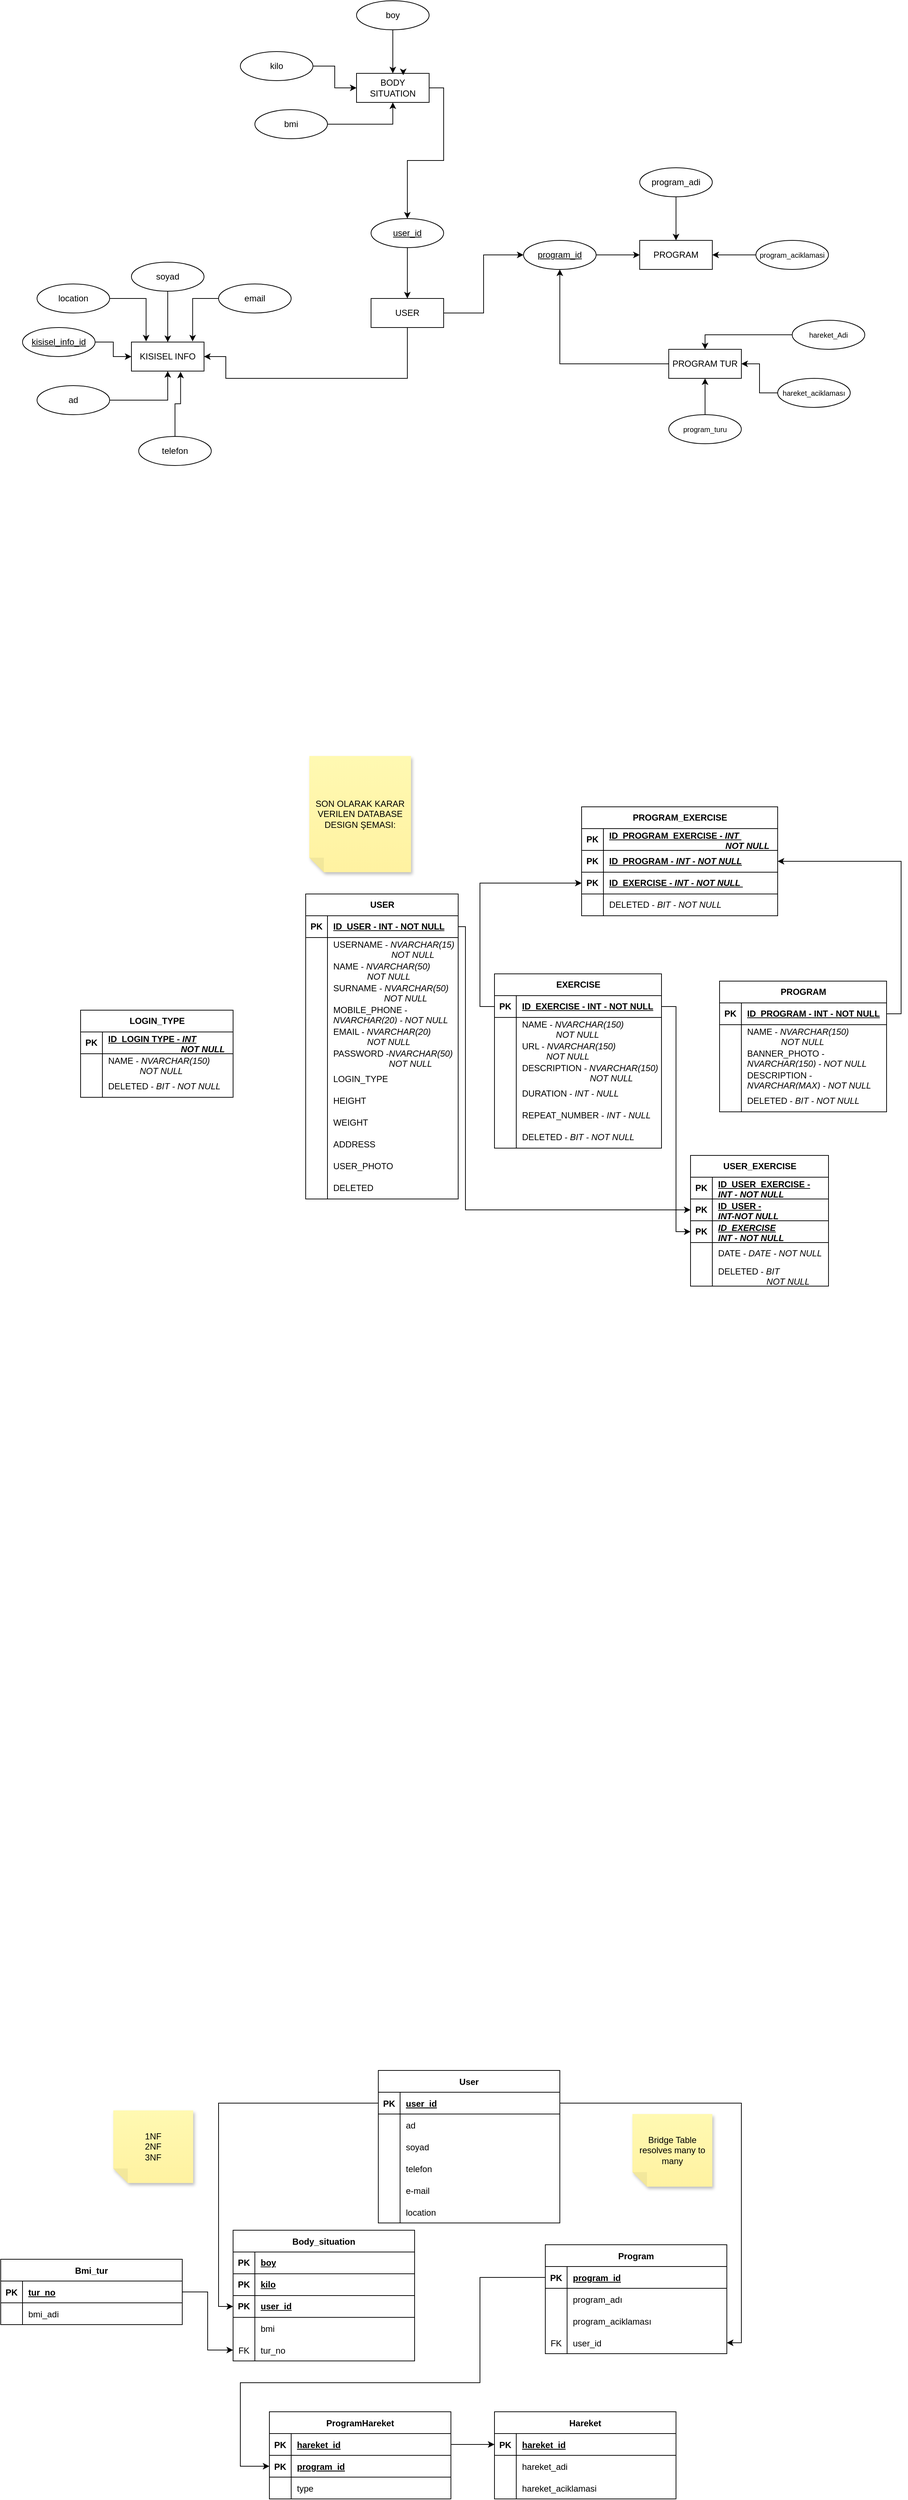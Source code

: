 <mxfile version="21.6.3" type="github">
  <diagram id="R2lEEEUBdFMjLlhIrx00" name="Page-1">
    <mxGraphModel dx="497" dy="3834" grid="1" gridSize="10" guides="1" tooltips="1" connect="1" arrows="1" fold="1" page="1" pageScale="1" pageWidth="850" pageHeight="1100" math="0" shadow="0" extFonts="Permanent Marker^https://fonts.googleapis.com/css?family=Permanent+Marker">
      <root>
        <mxCell id="0" />
        <mxCell id="1" parent="0" />
        <mxCell id="6Tq7YfcK7gytObU2ucSt-47" style="edgeStyle=orthogonalEdgeStyle;rounded=0;orthogonalLoop=1;jettySize=auto;html=1;exitX=0.5;exitY=1;exitDx=0;exitDy=0;" parent="1" source="6Tq7YfcK7gytObU2ucSt-4" target="6Tq7YfcK7gytObU2ucSt-5" edge="1">
          <mxGeometry relative="1" as="geometry" />
        </mxCell>
        <mxCell id="6Tq7YfcK7gytObU2ucSt-4" value="user_id" style="ellipse;whiteSpace=wrap;html=1;align=center;fontStyle=4;" parent="1" vertex="1">
          <mxGeometry x="1630" y="-2760" width="100" height="40" as="geometry" />
        </mxCell>
        <mxCell id="6Tq7YfcK7gytObU2ucSt-42" style="edgeStyle=orthogonalEdgeStyle;rounded=0;orthogonalLoop=1;jettySize=auto;html=1;entryX=1;entryY=0.5;entryDx=0;entryDy=0;" parent="1" source="6Tq7YfcK7gytObU2ucSt-5" target="6Tq7YfcK7gytObU2ucSt-17" edge="1">
          <mxGeometry relative="1" as="geometry">
            <Array as="points">
              <mxPoint x="1680" y="-2540" />
              <mxPoint x="1430" y="-2540" />
              <mxPoint x="1430" y="-2570" />
            </Array>
          </mxGeometry>
        </mxCell>
        <mxCell id="6Tq7YfcK7gytObU2ucSt-58" style="edgeStyle=orthogonalEdgeStyle;rounded=0;orthogonalLoop=1;jettySize=auto;html=1;entryX=0;entryY=0.5;entryDx=0;entryDy=0;" parent="1" source="6Tq7YfcK7gytObU2ucSt-5" target="6Tq7YfcK7gytObU2ucSt-53" edge="1">
          <mxGeometry relative="1" as="geometry" />
        </mxCell>
        <mxCell id="6Tq7YfcK7gytObU2ucSt-5" value="USER" style="whiteSpace=wrap;html=1;align=center;" parent="1" vertex="1">
          <mxGeometry x="1630" y="-2650" width="100" height="40" as="geometry" />
        </mxCell>
        <mxCell id="6Tq7YfcK7gytObU2ucSt-17" value="KISISEL INFO" style="whiteSpace=wrap;html=1;align=center;" parent="1" vertex="1">
          <mxGeometry x="1300" y="-2590" width="100" height="40" as="geometry" />
        </mxCell>
        <mxCell id="6Tq7YfcK7gytObU2ucSt-18" value="PROGRAM" style="whiteSpace=wrap;html=1;align=center;" parent="1" vertex="1">
          <mxGeometry x="2000" y="-2730" width="100" height="40" as="geometry" />
        </mxCell>
        <mxCell id="6Tq7YfcK7gytObU2ucSt-45" style="edgeStyle=orthogonalEdgeStyle;rounded=0;orthogonalLoop=1;jettySize=auto;html=1;exitX=1;exitY=0.5;exitDx=0;exitDy=0;entryX=0.5;entryY=0;entryDx=0;entryDy=0;" parent="1" source="6Tq7YfcK7gytObU2ucSt-19" target="6Tq7YfcK7gytObU2ucSt-4" edge="1">
          <mxGeometry relative="1" as="geometry" />
        </mxCell>
        <mxCell id="6Tq7YfcK7gytObU2ucSt-19" value="BODY SITUATION" style="whiteSpace=wrap;html=1;align=center;" parent="1" vertex="1">
          <mxGeometry x="1610" y="-2960" width="100" height="40" as="geometry" />
        </mxCell>
        <mxCell id="6Tq7YfcK7gytObU2ucSt-67" style="edgeStyle=orthogonalEdgeStyle;rounded=0;orthogonalLoop=1;jettySize=auto;html=1;entryX=0.5;entryY=1;entryDx=0;entryDy=0;" parent="1" source="6Tq7YfcK7gytObU2ucSt-20" target="6Tq7YfcK7gytObU2ucSt-53" edge="1">
          <mxGeometry relative="1" as="geometry" />
        </mxCell>
        <mxCell id="6Tq7YfcK7gytObU2ucSt-20" value="PROGRAM TUR" style="whiteSpace=wrap;html=1;align=center;" parent="1" vertex="1">
          <mxGeometry x="2040" y="-2580" width="100" height="40" as="geometry" />
        </mxCell>
        <mxCell id="6Tq7YfcK7gytObU2ucSt-31" style="edgeStyle=orthogonalEdgeStyle;rounded=0;orthogonalLoop=1;jettySize=auto;html=1;" parent="1" source="6Tq7YfcK7gytObU2ucSt-24" target="6Tq7YfcK7gytObU2ucSt-19" edge="1">
          <mxGeometry relative="1" as="geometry" />
        </mxCell>
        <mxCell id="6Tq7YfcK7gytObU2ucSt-24" value="boy" style="ellipse;whiteSpace=wrap;html=1;align=center;" parent="1" vertex="1">
          <mxGeometry x="1610" y="-3060" width="100" height="40" as="geometry" />
        </mxCell>
        <mxCell id="6Tq7YfcK7gytObU2ucSt-32" style="edgeStyle=orthogonalEdgeStyle;rounded=0;orthogonalLoop=1;jettySize=auto;html=1;entryX=0;entryY=0.5;entryDx=0;entryDy=0;" parent="1" source="6Tq7YfcK7gytObU2ucSt-25" target="6Tq7YfcK7gytObU2ucSt-19" edge="1">
          <mxGeometry relative="1" as="geometry" />
        </mxCell>
        <mxCell id="6Tq7YfcK7gytObU2ucSt-25" value="kilo" style="ellipse;whiteSpace=wrap;html=1;align=center;" parent="1" vertex="1">
          <mxGeometry x="1450" y="-2990" width="100" height="40" as="geometry" />
        </mxCell>
        <mxCell id="6Tq7YfcK7gytObU2ucSt-33" style="edgeStyle=orthogonalEdgeStyle;rounded=0;orthogonalLoop=1;jettySize=auto;html=1;entryX=0.5;entryY=1;entryDx=0;entryDy=0;" parent="1" source="6Tq7YfcK7gytObU2ucSt-26" target="6Tq7YfcK7gytObU2ucSt-19" edge="1">
          <mxGeometry relative="1" as="geometry" />
        </mxCell>
        <mxCell id="6Tq7YfcK7gytObU2ucSt-26" value="bmi" style="ellipse;whiteSpace=wrap;html=1;align=center;" parent="1" vertex="1">
          <mxGeometry x="1470" y="-2910" width="100" height="40" as="geometry" />
        </mxCell>
        <mxCell id="6Tq7YfcK7gytObU2ucSt-35" style="edgeStyle=orthogonalEdgeStyle;rounded=0;orthogonalLoop=1;jettySize=auto;html=1;entryX=0;entryY=0.5;entryDx=0;entryDy=0;" parent="1" source="6Tq7YfcK7gytObU2ucSt-34" target="6Tq7YfcK7gytObU2ucSt-17" edge="1">
          <mxGeometry relative="1" as="geometry" />
        </mxCell>
        <mxCell id="6Tq7YfcK7gytObU2ucSt-34" value="kisisel_info_id" style="ellipse;whiteSpace=wrap;html=1;align=center;fontStyle=4;" parent="1" vertex="1">
          <mxGeometry x="1150" y="-2610" width="100" height="40" as="geometry" />
        </mxCell>
        <mxCell id="6Tq7YfcK7gytObU2ucSt-48" style="edgeStyle=orthogonalEdgeStyle;rounded=0;orthogonalLoop=1;jettySize=auto;html=1;entryX=0.5;entryY=1;entryDx=0;entryDy=0;" parent="1" source="6Tq7YfcK7gytObU2ucSt-36" target="6Tq7YfcK7gytObU2ucSt-17" edge="1">
          <mxGeometry relative="1" as="geometry" />
        </mxCell>
        <mxCell id="6Tq7YfcK7gytObU2ucSt-36" value="ad" style="ellipse;whiteSpace=wrap;html=1;align=center;" parent="1" vertex="1">
          <mxGeometry x="1170" y="-2530" width="100" height="40" as="geometry" />
        </mxCell>
        <mxCell id="6Tq7YfcK7gytObU2ucSt-50" style="edgeStyle=orthogonalEdgeStyle;rounded=0;orthogonalLoop=1;jettySize=auto;html=1;entryX=0.677;entryY=1.021;entryDx=0;entryDy=0;entryPerimeter=0;" parent="1" source="6Tq7YfcK7gytObU2ucSt-37" target="6Tq7YfcK7gytObU2ucSt-17" edge="1">
          <mxGeometry relative="1" as="geometry" />
        </mxCell>
        <mxCell id="6Tq7YfcK7gytObU2ucSt-37" value="telefon" style="ellipse;whiteSpace=wrap;html=1;align=center;" parent="1" vertex="1">
          <mxGeometry x="1310" y="-2460" width="100" height="40" as="geometry" />
        </mxCell>
        <mxCell id="6Tq7YfcK7gytObU2ucSt-51" style="edgeStyle=orthogonalEdgeStyle;rounded=0;orthogonalLoop=1;jettySize=auto;html=1;entryX=0.843;entryY=-0.021;entryDx=0;entryDy=0;entryPerimeter=0;" parent="1" source="6Tq7YfcK7gytObU2ucSt-38" target="6Tq7YfcK7gytObU2ucSt-17" edge="1">
          <mxGeometry relative="1" as="geometry">
            <Array as="points">
              <mxPoint x="1384" y="-2650" />
            </Array>
          </mxGeometry>
        </mxCell>
        <mxCell id="6Tq7YfcK7gytObU2ucSt-38" value="email" style="ellipse;whiteSpace=wrap;html=1;align=center;" parent="1" vertex="1">
          <mxGeometry x="1420" y="-2670" width="100" height="40" as="geometry" />
        </mxCell>
        <mxCell id="6Tq7YfcK7gytObU2ucSt-52" style="edgeStyle=orthogonalEdgeStyle;rounded=0;orthogonalLoop=1;jettySize=auto;html=1;entryX=0.202;entryY=-0.021;entryDx=0;entryDy=0;entryPerimeter=0;" parent="1" source="6Tq7YfcK7gytObU2ucSt-39" target="6Tq7YfcK7gytObU2ucSt-17" edge="1">
          <mxGeometry relative="1" as="geometry">
            <Array as="points">
              <mxPoint x="1320" y="-2650" />
            </Array>
          </mxGeometry>
        </mxCell>
        <mxCell id="6Tq7YfcK7gytObU2ucSt-39" value="location" style="ellipse;whiteSpace=wrap;html=1;align=center;" parent="1" vertex="1">
          <mxGeometry x="1170" y="-2670" width="100" height="40" as="geometry" />
        </mxCell>
        <mxCell id="6Tq7YfcK7gytObU2ucSt-49" style="edgeStyle=orthogonalEdgeStyle;rounded=0;orthogonalLoop=1;jettySize=auto;html=1;entryX=0.5;entryY=0;entryDx=0;entryDy=0;" parent="1" source="6Tq7YfcK7gytObU2ucSt-40" target="6Tq7YfcK7gytObU2ucSt-17" edge="1">
          <mxGeometry relative="1" as="geometry" />
        </mxCell>
        <mxCell id="6Tq7YfcK7gytObU2ucSt-40" value="soyad" style="ellipse;whiteSpace=wrap;html=1;align=center;" parent="1" vertex="1">
          <mxGeometry x="1300" y="-2700" width="100" height="40" as="geometry" />
        </mxCell>
        <mxCell id="6Tq7YfcK7gytObU2ucSt-44" style="edgeStyle=orthogonalEdgeStyle;rounded=0;orthogonalLoop=1;jettySize=auto;html=1;exitX=0.5;exitY=0;exitDx=0;exitDy=0;entryX=0.643;entryY=0.063;entryDx=0;entryDy=0;entryPerimeter=0;" parent="1" source="6Tq7YfcK7gytObU2ucSt-19" target="6Tq7YfcK7gytObU2ucSt-19" edge="1">
          <mxGeometry relative="1" as="geometry" />
        </mxCell>
        <mxCell id="6Tq7YfcK7gytObU2ucSt-60" style="edgeStyle=orthogonalEdgeStyle;rounded=0;orthogonalLoop=1;jettySize=auto;html=1;entryX=0;entryY=0.5;entryDx=0;entryDy=0;" parent="1" source="6Tq7YfcK7gytObU2ucSt-53" target="6Tq7YfcK7gytObU2ucSt-18" edge="1">
          <mxGeometry relative="1" as="geometry" />
        </mxCell>
        <mxCell id="6Tq7YfcK7gytObU2ucSt-53" value="program_id" style="ellipse;whiteSpace=wrap;html=1;align=center;fontStyle=4;" parent="1" vertex="1">
          <mxGeometry x="1840" y="-2730" width="100" height="40" as="geometry" />
        </mxCell>
        <mxCell id="6Tq7YfcK7gytObU2ucSt-62" style="edgeStyle=orthogonalEdgeStyle;rounded=0;orthogonalLoop=1;jettySize=auto;html=1;entryX=0.5;entryY=0;entryDx=0;entryDy=0;" parent="1" source="6Tq7YfcK7gytObU2ucSt-55" target="6Tq7YfcK7gytObU2ucSt-18" edge="1">
          <mxGeometry relative="1" as="geometry" />
        </mxCell>
        <mxCell id="6Tq7YfcK7gytObU2ucSt-55" value="program_adi" style="ellipse;whiteSpace=wrap;html=1;align=center;" parent="1" vertex="1">
          <mxGeometry x="2000" y="-2830" width="100" height="40" as="geometry" />
        </mxCell>
        <mxCell id="6Tq7YfcK7gytObU2ucSt-69" style="edgeStyle=orthogonalEdgeStyle;rounded=0;orthogonalLoop=1;jettySize=auto;html=1;entryX=1;entryY=0.5;entryDx=0;entryDy=0;" parent="1" source="6Tq7YfcK7gytObU2ucSt-56" target="6Tq7YfcK7gytObU2ucSt-18" edge="1">
          <mxGeometry relative="1" as="geometry" />
        </mxCell>
        <mxCell id="6Tq7YfcK7gytObU2ucSt-56" value="&lt;font style=&quot;font-size: 10px;&quot;&gt;program_aciklamasi&lt;/font&gt;" style="ellipse;whiteSpace=wrap;html=1;align=center;" parent="1" vertex="1">
          <mxGeometry x="2160" y="-2730" width="100" height="40" as="geometry" />
        </mxCell>
        <mxCell id="6Tq7YfcK7gytObU2ucSt-75" style="edgeStyle=orthogonalEdgeStyle;rounded=0;orthogonalLoop=1;jettySize=auto;html=1;entryX=0.5;entryY=1;entryDx=0;entryDy=0;" parent="1" source="6Tq7YfcK7gytObU2ucSt-70" target="6Tq7YfcK7gytObU2ucSt-20" edge="1">
          <mxGeometry relative="1" as="geometry" />
        </mxCell>
        <mxCell id="6Tq7YfcK7gytObU2ucSt-70" value="&lt;font style=&quot;font-size: 10px;&quot;&gt;program_turu&lt;/font&gt;" style="ellipse;whiteSpace=wrap;html=1;align=center;" parent="1" vertex="1">
          <mxGeometry x="2040" y="-2490" width="100" height="40" as="geometry" />
        </mxCell>
        <mxCell id="6Tq7YfcK7gytObU2ucSt-74" style="edgeStyle=orthogonalEdgeStyle;rounded=0;orthogonalLoop=1;jettySize=auto;html=1;entryX=1;entryY=0.5;entryDx=0;entryDy=0;" parent="1" source="6Tq7YfcK7gytObU2ucSt-71" target="6Tq7YfcK7gytObU2ucSt-20" edge="1">
          <mxGeometry relative="1" as="geometry" />
        </mxCell>
        <mxCell id="6Tq7YfcK7gytObU2ucSt-71" value="&lt;font style=&quot;font-size: 10px;&quot;&gt;hareket_aciklaması&lt;/font&gt;" style="ellipse;whiteSpace=wrap;html=1;align=center;" parent="1" vertex="1">
          <mxGeometry x="2190" y="-2540" width="100" height="40" as="geometry" />
        </mxCell>
        <mxCell id="6Tq7YfcK7gytObU2ucSt-73" style="edgeStyle=orthogonalEdgeStyle;rounded=0;orthogonalLoop=1;jettySize=auto;html=1;entryX=0.5;entryY=0;entryDx=0;entryDy=0;" parent="1" source="6Tq7YfcK7gytObU2ucSt-72" target="6Tq7YfcK7gytObU2ucSt-20" edge="1">
          <mxGeometry relative="1" as="geometry" />
        </mxCell>
        <mxCell id="6Tq7YfcK7gytObU2ucSt-72" value="&lt;font style=&quot;font-size: 10px;&quot;&gt;hareket_Adi&lt;/font&gt;" style="ellipse;whiteSpace=wrap;html=1;align=center;" parent="1" vertex="1">
          <mxGeometry x="2210" y="-2620" width="100" height="40" as="geometry" />
        </mxCell>
        <mxCell id="dBr5YMoloGySTrlF8cVc-112" value="ProgramHareket" style="shape=table;startSize=30;container=1;collapsible=1;childLayout=tableLayout;fixedRows=1;rowLines=0;fontStyle=1;align=center;resizeLast=1;" parent="1" vertex="1">
          <mxGeometry x="1490" y="260" width="250" height="120" as="geometry" />
        </mxCell>
        <mxCell id="dBr5YMoloGySTrlF8cVc-113" value="" style="shape=partialRectangle;collapsible=0;dropTarget=0;pointerEvents=0;fillColor=none;points=[[0,0.5],[1,0.5]];portConstraint=eastwest;top=0;left=0;right=0;bottom=1;" parent="dBr5YMoloGySTrlF8cVc-112" vertex="1">
          <mxGeometry y="30" width="250" height="30" as="geometry" />
        </mxCell>
        <mxCell id="dBr5YMoloGySTrlF8cVc-114" value="PK" style="shape=partialRectangle;overflow=hidden;connectable=0;fillColor=none;top=0;left=0;bottom=0;right=0;fontStyle=1;" parent="dBr5YMoloGySTrlF8cVc-113" vertex="1">
          <mxGeometry width="30" height="30" as="geometry">
            <mxRectangle width="30" height="30" as="alternateBounds" />
          </mxGeometry>
        </mxCell>
        <mxCell id="dBr5YMoloGySTrlF8cVc-115" value="hareket_id" style="shape=partialRectangle;overflow=hidden;connectable=0;fillColor=none;top=0;left=0;bottom=0;right=0;align=left;spacingLeft=6;fontStyle=5;" parent="dBr5YMoloGySTrlF8cVc-113" vertex="1">
          <mxGeometry x="30" width="220" height="30" as="geometry">
            <mxRectangle width="220" height="30" as="alternateBounds" />
          </mxGeometry>
        </mxCell>
        <mxCell id="dBr5YMoloGySTrlF8cVc-194" value="" style="shape=partialRectangle;collapsible=0;dropTarget=0;pointerEvents=0;fillColor=none;points=[[0,0.5],[1,0.5]];portConstraint=eastwest;top=0;left=0;right=0;bottom=1;" parent="dBr5YMoloGySTrlF8cVc-112" vertex="1">
          <mxGeometry y="60" width="250" height="30" as="geometry" />
        </mxCell>
        <mxCell id="dBr5YMoloGySTrlF8cVc-195" value="PK" style="shape=partialRectangle;overflow=hidden;connectable=0;fillColor=none;top=0;left=0;bottom=0;right=0;fontStyle=1;" parent="dBr5YMoloGySTrlF8cVc-194" vertex="1">
          <mxGeometry width="30" height="30" as="geometry">
            <mxRectangle width="30" height="30" as="alternateBounds" />
          </mxGeometry>
        </mxCell>
        <mxCell id="dBr5YMoloGySTrlF8cVc-196" value="program_id" style="shape=partialRectangle;overflow=hidden;connectable=0;fillColor=none;top=0;left=0;bottom=0;right=0;align=left;spacingLeft=6;fontStyle=5;" parent="dBr5YMoloGySTrlF8cVc-194" vertex="1">
          <mxGeometry x="30" width="220" height="30" as="geometry">
            <mxRectangle width="220" height="30" as="alternateBounds" />
          </mxGeometry>
        </mxCell>
        <mxCell id="dBr5YMoloGySTrlF8cVc-116" value="" style="shape=partialRectangle;collapsible=0;dropTarget=0;pointerEvents=0;fillColor=none;points=[[0,0.5],[1,0.5]];portConstraint=eastwest;top=0;left=0;right=0;bottom=0;" parent="dBr5YMoloGySTrlF8cVc-112" vertex="1">
          <mxGeometry y="90" width="250" height="30" as="geometry" />
        </mxCell>
        <mxCell id="dBr5YMoloGySTrlF8cVc-117" value="" style="shape=partialRectangle;overflow=hidden;connectable=0;fillColor=none;top=0;left=0;bottom=0;right=0;" parent="dBr5YMoloGySTrlF8cVc-116" vertex="1">
          <mxGeometry width="30" height="30" as="geometry">
            <mxRectangle width="30" height="30" as="alternateBounds" />
          </mxGeometry>
        </mxCell>
        <mxCell id="dBr5YMoloGySTrlF8cVc-118" value="type" style="shape=partialRectangle;overflow=hidden;connectable=0;fillColor=none;top=0;left=0;bottom=0;right=0;align=left;spacingLeft=6;" parent="dBr5YMoloGySTrlF8cVc-116" vertex="1">
          <mxGeometry x="30" width="220" height="30" as="geometry">
            <mxRectangle width="220" height="30" as="alternateBounds" />
          </mxGeometry>
        </mxCell>
        <mxCell id="dBr5YMoloGySTrlF8cVc-122" value="Bridge Table resolves many to many" style="shape=note;whiteSpace=wrap;html=1;backgroundOutline=1;fontColor=#000000;darkOpacity=0.05;fillColor=#FFF9B2;strokeColor=none;fillStyle=solid;direction=west;gradientDirection=north;gradientColor=#FFF2A1;shadow=1;size=20;pointerEvents=1;" parent="1" vertex="1">
          <mxGeometry x="1990" y="-150" width="110" height="100" as="geometry" />
        </mxCell>
        <mxCell id="dBr5YMoloGySTrlF8cVc-133" value="User" style="shape=table;startSize=30;container=1;collapsible=1;childLayout=tableLayout;fixedRows=1;rowLines=0;fontStyle=1;align=center;resizeLast=1;" parent="1" vertex="1">
          <mxGeometry x="1640" y="-210" width="250" height="210" as="geometry" />
        </mxCell>
        <mxCell id="dBr5YMoloGySTrlF8cVc-134" value="" style="shape=partialRectangle;collapsible=0;dropTarget=0;pointerEvents=0;fillColor=none;points=[[0,0.5],[1,0.5]];portConstraint=eastwest;top=0;left=0;right=0;bottom=1;" parent="dBr5YMoloGySTrlF8cVc-133" vertex="1">
          <mxGeometry y="30" width="250" height="30" as="geometry" />
        </mxCell>
        <mxCell id="dBr5YMoloGySTrlF8cVc-135" value="PK" style="shape=partialRectangle;overflow=hidden;connectable=0;fillColor=none;top=0;left=0;bottom=0;right=0;fontStyle=1;" parent="dBr5YMoloGySTrlF8cVc-134" vertex="1">
          <mxGeometry width="30" height="30" as="geometry">
            <mxRectangle width="30" height="30" as="alternateBounds" />
          </mxGeometry>
        </mxCell>
        <mxCell id="dBr5YMoloGySTrlF8cVc-136" value="user_id" style="shape=partialRectangle;overflow=hidden;connectable=0;fillColor=none;top=0;left=0;bottom=0;right=0;align=left;spacingLeft=6;fontStyle=5;" parent="dBr5YMoloGySTrlF8cVc-134" vertex="1">
          <mxGeometry x="30" width="220" height="30" as="geometry">
            <mxRectangle width="220" height="30" as="alternateBounds" />
          </mxGeometry>
        </mxCell>
        <mxCell id="dBr5YMoloGySTrlF8cVc-143" value="" style="shape=partialRectangle;collapsible=0;dropTarget=0;pointerEvents=0;fillColor=none;points=[[0,0.5],[1,0.5]];portConstraint=eastwest;top=0;left=0;right=0;bottom=0;" parent="dBr5YMoloGySTrlF8cVc-133" vertex="1">
          <mxGeometry y="60" width="250" height="30" as="geometry" />
        </mxCell>
        <mxCell id="dBr5YMoloGySTrlF8cVc-144" value="" style="shape=partialRectangle;overflow=hidden;connectable=0;fillColor=none;top=0;left=0;bottom=0;right=0;" parent="dBr5YMoloGySTrlF8cVc-143" vertex="1">
          <mxGeometry width="30" height="30" as="geometry">
            <mxRectangle width="30" height="30" as="alternateBounds" />
          </mxGeometry>
        </mxCell>
        <mxCell id="dBr5YMoloGySTrlF8cVc-145" value="ad" style="shape=partialRectangle;overflow=hidden;connectable=0;fillColor=none;top=0;left=0;bottom=0;right=0;align=left;spacingLeft=6;" parent="dBr5YMoloGySTrlF8cVc-143" vertex="1">
          <mxGeometry x="30" width="220" height="30" as="geometry">
            <mxRectangle width="220" height="30" as="alternateBounds" />
          </mxGeometry>
        </mxCell>
        <mxCell id="dBr5YMoloGySTrlF8cVc-146" value="" style="shape=partialRectangle;collapsible=0;dropTarget=0;pointerEvents=0;fillColor=none;points=[[0,0.5],[1,0.5]];portConstraint=eastwest;top=0;left=0;right=0;bottom=0;" parent="dBr5YMoloGySTrlF8cVc-133" vertex="1">
          <mxGeometry y="90" width="250" height="30" as="geometry" />
        </mxCell>
        <mxCell id="dBr5YMoloGySTrlF8cVc-147" value="" style="shape=partialRectangle;overflow=hidden;connectable=0;fillColor=none;top=0;left=0;bottom=0;right=0;" parent="dBr5YMoloGySTrlF8cVc-146" vertex="1">
          <mxGeometry width="30" height="30" as="geometry">
            <mxRectangle width="30" height="30" as="alternateBounds" />
          </mxGeometry>
        </mxCell>
        <mxCell id="dBr5YMoloGySTrlF8cVc-148" value="soyad" style="shape=partialRectangle;overflow=hidden;connectable=0;fillColor=none;top=0;left=0;bottom=0;right=0;align=left;spacingLeft=6;" parent="dBr5YMoloGySTrlF8cVc-146" vertex="1">
          <mxGeometry x="30" width="220" height="30" as="geometry">
            <mxRectangle width="220" height="30" as="alternateBounds" />
          </mxGeometry>
        </mxCell>
        <mxCell id="dBr5YMoloGySTrlF8cVc-149" value="" style="shape=partialRectangle;collapsible=0;dropTarget=0;pointerEvents=0;fillColor=none;points=[[0,0.5],[1,0.5]];portConstraint=eastwest;top=0;left=0;right=0;bottom=0;" parent="dBr5YMoloGySTrlF8cVc-133" vertex="1">
          <mxGeometry y="120" width="250" height="30" as="geometry" />
        </mxCell>
        <mxCell id="dBr5YMoloGySTrlF8cVc-150" value="" style="shape=partialRectangle;overflow=hidden;connectable=0;fillColor=none;top=0;left=0;bottom=0;right=0;" parent="dBr5YMoloGySTrlF8cVc-149" vertex="1">
          <mxGeometry width="30" height="30" as="geometry">
            <mxRectangle width="30" height="30" as="alternateBounds" />
          </mxGeometry>
        </mxCell>
        <mxCell id="dBr5YMoloGySTrlF8cVc-151" value="telefon" style="shape=partialRectangle;overflow=hidden;connectable=0;fillColor=none;top=0;left=0;bottom=0;right=0;align=left;spacingLeft=6;" parent="dBr5YMoloGySTrlF8cVc-149" vertex="1">
          <mxGeometry x="30" width="220" height="30" as="geometry">
            <mxRectangle width="220" height="30" as="alternateBounds" />
          </mxGeometry>
        </mxCell>
        <mxCell id="dBr5YMoloGySTrlF8cVc-152" value="" style="shape=partialRectangle;collapsible=0;dropTarget=0;pointerEvents=0;fillColor=none;points=[[0,0.5],[1,0.5]];portConstraint=eastwest;top=0;left=0;right=0;bottom=0;" parent="dBr5YMoloGySTrlF8cVc-133" vertex="1">
          <mxGeometry y="150" width="250" height="30" as="geometry" />
        </mxCell>
        <mxCell id="dBr5YMoloGySTrlF8cVc-153" value="" style="shape=partialRectangle;overflow=hidden;connectable=0;fillColor=none;top=0;left=0;bottom=0;right=0;" parent="dBr5YMoloGySTrlF8cVc-152" vertex="1">
          <mxGeometry width="30" height="30" as="geometry">
            <mxRectangle width="30" height="30" as="alternateBounds" />
          </mxGeometry>
        </mxCell>
        <mxCell id="dBr5YMoloGySTrlF8cVc-154" value="e-mail" style="shape=partialRectangle;overflow=hidden;connectable=0;fillColor=none;top=0;left=0;bottom=0;right=0;align=left;spacingLeft=6;" parent="dBr5YMoloGySTrlF8cVc-152" vertex="1">
          <mxGeometry x="30" width="220" height="30" as="geometry">
            <mxRectangle width="220" height="30" as="alternateBounds" />
          </mxGeometry>
        </mxCell>
        <mxCell id="dBr5YMoloGySTrlF8cVc-155" value="" style="shape=partialRectangle;collapsible=0;dropTarget=0;pointerEvents=0;fillColor=none;points=[[0,0.5],[1,0.5]];portConstraint=eastwest;top=0;left=0;right=0;bottom=0;" parent="dBr5YMoloGySTrlF8cVc-133" vertex="1">
          <mxGeometry y="180" width="250" height="30" as="geometry" />
        </mxCell>
        <mxCell id="dBr5YMoloGySTrlF8cVc-156" value="" style="shape=partialRectangle;overflow=hidden;connectable=0;fillColor=none;top=0;left=0;bottom=0;right=0;" parent="dBr5YMoloGySTrlF8cVc-155" vertex="1">
          <mxGeometry width="30" height="30" as="geometry">
            <mxRectangle width="30" height="30" as="alternateBounds" />
          </mxGeometry>
        </mxCell>
        <mxCell id="dBr5YMoloGySTrlF8cVc-157" value="location" style="shape=partialRectangle;overflow=hidden;connectable=0;fillColor=none;top=0;left=0;bottom=0;right=0;align=left;spacingLeft=6;" parent="dBr5YMoloGySTrlF8cVc-155" vertex="1">
          <mxGeometry x="30" width="220" height="30" as="geometry">
            <mxRectangle width="220" height="30" as="alternateBounds" />
          </mxGeometry>
        </mxCell>
        <mxCell id="dBr5YMoloGySTrlF8cVc-161" value="Program" style="shape=table;startSize=30;container=1;collapsible=1;childLayout=tableLayout;fixedRows=1;rowLines=0;fontStyle=1;align=center;resizeLast=1;" parent="1" vertex="1">
          <mxGeometry x="1870" y="30" width="250" height="150" as="geometry" />
        </mxCell>
        <mxCell id="dBr5YMoloGySTrlF8cVc-162" value="" style="shape=partialRectangle;collapsible=0;dropTarget=0;pointerEvents=0;fillColor=none;points=[[0,0.5],[1,0.5]];portConstraint=eastwest;top=0;left=0;right=0;bottom=1;" parent="dBr5YMoloGySTrlF8cVc-161" vertex="1">
          <mxGeometry y="30" width="250" height="30" as="geometry" />
        </mxCell>
        <mxCell id="dBr5YMoloGySTrlF8cVc-163" value="PK" style="shape=partialRectangle;overflow=hidden;connectable=0;fillColor=none;top=0;left=0;bottom=0;right=0;fontStyle=1;" parent="dBr5YMoloGySTrlF8cVc-162" vertex="1">
          <mxGeometry width="30" height="30" as="geometry">
            <mxRectangle width="30" height="30" as="alternateBounds" />
          </mxGeometry>
        </mxCell>
        <mxCell id="dBr5YMoloGySTrlF8cVc-164" value="program_id" style="shape=partialRectangle;overflow=hidden;connectable=0;fillColor=none;top=0;left=0;bottom=0;right=0;align=left;spacingLeft=6;fontStyle=5;" parent="dBr5YMoloGySTrlF8cVc-162" vertex="1">
          <mxGeometry x="30" width="220" height="30" as="geometry">
            <mxRectangle width="220" height="30" as="alternateBounds" />
          </mxGeometry>
        </mxCell>
        <mxCell id="dBr5YMoloGySTrlF8cVc-165" value="" style="shape=partialRectangle;collapsible=0;dropTarget=0;pointerEvents=0;fillColor=none;points=[[0,0.5],[1,0.5]];portConstraint=eastwest;top=0;left=0;right=0;bottom=0;" parent="dBr5YMoloGySTrlF8cVc-161" vertex="1">
          <mxGeometry y="60" width="250" height="30" as="geometry" />
        </mxCell>
        <mxCell id="dBr5YMoloGySTrlF8cVc-166" value="" style="shape=partialRectangle;overflow=hidden;connectable=0;fillColor=none;top=0;left=0;bottom=0;right=0;" parent="dBr5YMoloGySTrlF8cVc-165" vertex="1">
          <mxGeometry width="30" height="30" as="geometry">
            <mxRectangle width="30" height="30" as="alternateBounds" />
          </mxGeometry>
        </mxCell>
        <mxCell id="dBr5YMoloGySTrlF8cVc-167" value="program_adı" style="shape=partialRectangle;overflow=hidden;connectable=0;fillColor=none;top=0;left=0;bottom=0;right=0;align=left;spacingLeft=6;" parent="dBr5YMoloGySTrlF8cVc-165" vertex="1">
          <mxGeometry x="30" width="220" height="30" as="geometry">
            <mxRectangle width="220" height="30" as="alternateBounds" />
          </mxGeometry>
        </mxCell>
        <mxCell id="dBr5YMoloGySTrlF8cVc-168" value="" style="shape=partialRectangle;collapsible=0;dropTarget=0;pointerEvents=0;fillColor=none;points=[[0,0.5],[1,0.5]];portConstraint=eastwest;top=0;left=0;right=0;bottom=0;" parent="dBr5YMoloGySTrlF8cVc-161" vertex="1">
          <mxGeometry y="90" width="250" height="30" as="geometry" />
        </mxCell>
        <mxCell id="dBr5YMoloGySTrlF8cVc-169" value="" style="shape=partialRectangle;overflow=hidden;connectable=0;fillColor=none;top=0;left=0;bottom=0;right=0;" parent="dBr5YMoloGySTrlF8cVc-168" vertex="1">
          <mxGeometry width="30" height="30" as="geometry">
            <mxRectangle width="30" height="30" as="alternateBounds" />
          </mxGeometry>
        </mxCell>
        <mxCell id="dBr5YMoloGySTrlF8cVc-170" value="program_aciklaması" style="shape=partialRectangle;overflow=hidden;connectable=0;fillColor=none;top=0;left=0;bottom=0;right=0;align=left;spacingLeft=6;" parent="dBr5YMoloGySTrlF8cVc-168" vertex="1">
          <mxGeometry x="30" width="220" height="30" as="geometry">
            <mxRectangle width="220" height="30" as="alternateBounds" />
          </mxGeometry>
        </mxCell>
        <mxCell id="dMGilOrxDwQM8tRIR9Ra-96" value="" style="shape=partialRectangle;collapsible=0;dropTarget=0;pointerEvents=0;fillColor=none;points=[[0,0.5],[1,0.5]];portConstraint=eastwest;top=0;left=0;right=0;bottom=0;" parent="dBr5YMoloGySTrlF8cVc-161" vertex="1">
          <mxGeometry y="120" width="250" height="30" as="geometry" />
        </mxCell>
        <mxCell id="dMGilOrxDwQM8tRIR9Ra-97" value="FK" style="shape=partialRectangle;overflow=hidden;connectable=0;fillColor=none;top=0;left=0;bottom=0;right=0;" parent="dMGilOrxDwQM8tRIR9Ra-96" vertex="1">
          <mxGeometry width="30" height="30" as="geometry">
            <mxRectangle width="30" height="30" as="alternateBounds" />
          </mxGeometry>
        </mxCell>
        <mxCell id="dMGilOrxDwQM8tRIR9Ra-98" value="user_id" style="shape=partialRectangle;overflow=hidden;connectable=0;fillColor=none;top=0;left=0;bottom=0;right=0;align=left;spacingLeft=6;" parent="dMGilOrxDwQM8tRIR9Ra-96" vertex="1">
          <mxGeometry x="30" width="220" height="30" as="geometry">
            <mxRectangle width="220" height="30" as="alternateBounds" />
          </mxGeometry>
        </mxCell>
        <mxCell id="dBr5YMoloGySTrlF8cVc-184" value="Hareket" style="shape=table;startSize=30;container=1;collapsible=1;childLayout=tableLayout;fixedRows=1;rowLines=0;fontStyle=1;align=center;resizeLast=1;" parent="1" vertex="1">
          <mxGeometry x="1800" y="260" width="250" height="120" as="geometry" />
        </mxCell>
        <mxCell id="dBr5YMoloGySTrlF8cVc-185" value="" style="shape=partialRectangle;collapsible=0;dropTarget=0;pointerEvents=0;fillColor=none;points=[[0,0.5],[1,0.5]];portConstraint=eastwest;top=0;left=0;right=0;bottom=1;" parent="dBr5YMoloGySTrlF8cVc-184" vertex="1">
          <mxGeometry y="30" width="250" height="30" as="geometry" />
        </mxCell>
        <mxCell id="dBr5YMoloGySTrlF8cVc-186" value="PK" style="shape=partialRectangle;overflow=hidden;connectable=0;fillColor=none;top=0;left=0;bottom=0;right=0;fontStyle=1;" parent="dBr5YMoloGySTrlF8cVc-185" vertex="1">
          <mxGeometry width="30" height="30" as="geometry">
            <mxRectangle width="30" height="30" as="alternateBounds" />
          </mxGeometry>
        </mxCell>
        <mxCell id="dBr5YMoloGySTrlF8cVc-187" value="hareket_id" style="shape=partialRectangle;overflow=hidden;connectable=0;fillColor=none;top=0;left=0;bottom=0;right=0;align=left;spacingLeft=6;fontStyle=5;" parent="dBr5YMoloGySTrlF8cVc-185" vertex="1">
          <mxGeometry x="30" width="220" height="30" as="geometry">
            <mxRectangle width="220" height="30" as="alternateBounds" />
          </mxGeometry>
        </mxCell>
        <mxCell id="dBr5YMoloGySTrlF8cVc-188" value="" style="shape=partialRectangle;collapsible=0;dropTarget=0;pointerEvents=0;fillColor=none;points=[[0,0.5],[1,0.5]];portConstraint=eastwest;top=0;left=0;right=0;bottom=0;" parent="dBr5YMoloGySTrlF8cVc-184" vertex="1">
          <mxGeometry y="60" width="250" height="30" as="geometry" />
        </mxCell>
        <mxCell id="dBr5YMoloGySTrlF8cVc-189" value="" style="shape=partialRectangle;overflow=hidden;connectable=0;fillColor=none;top=0;left=0;bottom=0;right=0;" parent="dBr5YMoloGySTrlF8cVc-188" vertex="1">
          <mxGeometry width="30" height="30" as="geometry">
            <mxRectangle width="30" height="30" as="alternateBounds" />
          </mxGeometry>
        </mxCell>
        <mxCell id="dBr5YMoloGySTrlF8cVc-190" value="hareket_adi" style="shape=partialRectangle;overflow=hidden;connectable=0;fillColor=none;top=0;left=0;bottom=0;right=0;align=left;spacingLeft=6;" parent="dBr5YMoloGySTrlF8cVc-188" vertex="1">
          <mxGeometry x="30" width="220" height="30" as="geometry">
            <mxRectangle width="220" height="30" as="alternateBounds" />
          </mxGeometry>
        </mxCell>
        <mxCell id="dBr5YMoloGySTrlF8cVc-191" value="" style="shape=partialRectangle;collapsible=0;dropTarget=0;pointerEvents=0;fillColor=none;points=[[0,0.5],[1,0.5]];portConstraint=eastwest;top=0;left=0;right=0;bottom=0;" parent="dBr5YMoloGySTrlF8cVc-184" vertex="1">
          <mxGeometry y="90" width="250" height="30" as="geometry" />
        </mxCell>
        <mxCell id="dBr5YMoloGySTrlF8cVc-192" value="" style="shape=partialRectangle;overflow=hidden;connectable=0;fillColor=none;top=0;left=0;bottom=0;right=0;" parent="dBr5YMoloGySTrlF8cVc-191" vertex="1">
          <mxGeometry width="30" height="30" as="geometry">
            <mxRectangle width="30" height="30" as="alternateBounds" />
          </mxGeometry>
        </mxCell>
        <mxCell id="dBr5YMoloGySTrlF8cVc-193" value="hareket_aciklamasi" style="shape=partialRectangle;overflow=hidden;connectable=0;fillColor=none;top=0;left=0;bottom=0;right=0;align=left;spacingLeft=6;" parent="dBr5YMoloGySTrlF8cVc-191" vertex="1">
          <mxGeometry x="30" width="220" height="30" as="geometry">
            <mxRectangle width="220" height="30" as="alternateBounds" />
          </mxGeometry>
        </mxCell>
        <mxCell id="dBr5YMoloGySTrlF8cVc-200" value="Body_situation" style="shape=table;startSize=30;container=1;collapsible=1;childLayout=tableLayout;fixedRows=1;rowLines=0;fontStyle=1;align=center;resizeLast=1;" parent="1" vertex="1">
          <mxGeometry x="1440" y="10" width="250" height="180" as="geometry" />
        </mxCell>
        <mxCell id="dMGilOrxDwQM8tRIR9Ra-90" value="" style="shape=tableRow;horizontal=0;startSize=0;swimlaneHead=0;swimlaneBody=0;fillColor=none;collapsible=0;dropTarget=0;points=[[0,0.5],[1,0.5]];portConstraint=eastwest;top=0;left=0;right=0;bottom=1;" parent="dBr5YMoloGySTrlF8cVc-200" vertex="1">
          <mxGeometry y="30" width="250" height="30" as="geometry" />
        </mxCell>
        <mxCell id="dMGilOrxDwQM8tRIR9Ra-91" value="PK" style="shape=partialRectangle;connectable=0;fillColor=none;top=0;left=0;bottom=0;right=0;fontStyle=1;overflow=hidden;whiteSpace=wrap;html=1;" parent="dMGilOrxDwQM8tRIR9Ra-90" vertex="1">
          <mxGeometry width="30" height="30" as="geometry">
            <mxRectangle width="30" height="30" as="alternateBounds" />
          </mxGeometry>
        </mxCell>
        <mxCell id="dMGilOrxDwQM8tRIR9Ra-92" value="boy" style="shape=partialRectangle;connectable=0;fillColor=none;top=0;left=0;bottom=0;right=0;align=left;spacingLeft=6;fontStyle=5;overflow=hidden;whiteSpace=wrap;html=1;" parent="dMGilOrxDwQM8tRIR9Ra-90" vertex="1">
          <mxGeometry x="30" width="220" height="30" as="geometry">
            <mxRectangle width="220" height="30" as="alternateBounds" />
          </mxGeometry>
        </mxCell>
        <mxCell id="dMGilOrxDwQM8tRIR9Ra-93" value="" style="shape=tableRow;horizontal=0;startSize=0;swimlaneHead=0;swimlaneBody=0;fillColor=none;collapsible=0;dropTarget=0;points=[[0,0.5],[1,0.5]];portConstraint=eastwest;top=0;left=0;right=0;bottom=1;" parent="dBr5YMoloGySTrlF8cVc-200" vertex="1">
          <mxGeometry y="60" width="250" height="30" as="geometry" />
        </mxCell>
        <mxCell id="dMGilOrxDwQM8tRIR9Ra-94" value="PK" style="shape=partialRectangle;connectable=0;fillColor=none;top=0;left=0;bottom=0;right=0;fontStyle=1;overflow=hidden;whiteSpace=wrap;html=1;" parent="dMGilOrxDwQM8tRIR9Ra-93" vertex="1">
          <mxGeometry width="30" height="30" as="geometry">
            <mxRectangle width="30" height="30" as="alternateBounds" />
          </mxGeometry>
        </mxCell>
        <mxCell id="dMGilOrxDwQM8tRIR9Ra-95" value="kilo" style="shape=partialRectangle;connectable=0;fillColor=none;top=0;left=0;bottom=0;right=0;align=left;spacingLeft=6;fontStyle=5;overflow=hidden;whiteSpace=wrap;html=1;" parent="dMGilOrxDwQM8tRIR9Ra-93" vertex="1">
          <mxGeometry x="30" width="220" height="30" as="geometry">
            <mxRectangle width="220" height="30" as="alternateBounds" />
          </mxGeometry>
        </mxCell>
        <mxCell id="dMGilOrxDwQM8tRIR9Ra-100" value="" style="shape=tableRow;horizontal=0;startSize=0;swimlaneHead=0;swimlaneBody=0;fillColor=none;collapsible=0;dropTarget=0;points=[[0,0.5],[1,0.5]];portConstraint=eastwest;top=0;left=0;right=0;bottom=1;" parent="dBr5YMoloGySTrlF8cVc-200" vertex="1">
          <mxGeometry y="90" width="250" height="30" as="geometry" />
        </mxCell>
        <mxCell id="dMGilOrxDwQM8tRIR9Ra-101" value="PK" style="shape=partialRectangle;connectable=0;fillColor=none;top=0;left=0;bottom=0;right=0;fontStyle=1;overflow=hidden;whiteSpace=wrap;html=1;" parent="dMGilOrxDwQM8tRIR9Ra-100" vertex="1">
          <mxGeometry width="30" height="30" as="geometry">
            <mxRectangle width="30" height="30" as="alternateBounds" />
          </mxGeometry>
        </mxCell>
        <mxCell id="dMGilOrxDwQM8tRIR9Ra-102" value="user_id" style="shape=partialRectangle;connectable=0;fillColor=none;top=0;left=0;bottom=0;right=0;align=left;spacingLeft=6;fontStyle=5;overflow=hidden;whiteSpace=wrap;html=1;" parent="dMGilOrxDwQM8tRIR9Ra-100" vertex="1">
          <mxGeometry x="30" width="220" height="30" as="geometry">
            <mxRectangle width="220" height="30" as="alternateBounds" />
          </mxGeometry>
        </mxCell>
        <mxCell id="dBr5YMoloGySTrlF8cVc-204" value="" style="shape=partialRectangle;collapsible=0;dropTarget=0;pointerEvents=0;fillColor=none;points=[[0,0.5],[1,0.5]];portConstraint=eastwest;top=0;left=0;right=0;bottom=0;" parent="dBr5YMoloGySTrlF8cVc-200" vertex="1">
          <mxGeometry y="120" width="250" height="30" as="geometry" />
        </mxCell>
        <mxCell id="dBr5YMoloGySTrlF8cVc-205" value="" style="shape=partialRectangle;overflow=hidden;connectable=0;fillColor=none;top=0;left=0;bottom=0;right=0;" parent="dBr5YMoloGySTrlF8cVc-204" vertex="1">
          <mxGeometry width="30" height="30" as="geometry">
            <mxRectangle width="30" height="30" as="alternateBounds" />
          </mxGeometry>
        </mxCell>
        <mxCell id="dBr5YMoloGySTrlF8cVc-206" value="bmi" style="shape=partialRectangle;overflow=hidden;connectable=0;fillColor=none;top=0;left=0;bottom=0;right=0;align=left;spacingLeft=6;" parent="dBr5YMoloGySTrlF8cVc-204" vertex="1">
          <mxGeometry x="30" width="220" height="30" as="geometry">
            <mxRectangle width="220" height="30" as="alternateBounds" />
          </mxGeometry>
        </mxCell>
        <mxCell id="dMGilOrxDwQM8tRIR9Ra-136" value="" style="shape=partialRectangle;collapsible=0;dropTarget=0;pointerEvents=0;fillColor=none;points=[[0,0.5],[1,0.5]];portConstraint=eastwest;top=0;left=0;right=0;bottom=0;" parent="dBr5YMoloGySTrlF8cVc-200" vertex="1">
          <mxGeometry y="150" width="250" height="30" as="geometry" />
        </mxCell>
        <mxCell id="dMGilOrxDwQM8tRIR9Ra-137" value="FK" style="shape=partialRectangle;overflow=hidden;connectable=0;fillColor=none;top=0;left=0;bottom=0;right=0;" parent="dMGilOrxDwQM8tRIR9Ra-136" vertex="1">
          <mxGeometry width="30" height="30" as="geometry">
            <mxRectangle width="30" height="30" as="alternateBounds" />
          </mxGeometry>
        </mxCell>
        <mxCell id="dMGilOrxDwQM8tRIR9Ra-138" value="tur_no" style="shape=partialRectangle;overflow=hidden;connectable=0;fillColor=none;top=0;left=0;bottom=0;right=0;align=left;spacingLeft=6;" parent="dMGilOrxDwQM8tRIR9Ra-136" vertex="1">
          <mxGeometry x="30" width="220" height="30" as="geometry">
            <mxRectangle width="220" height="30" as="alternateBounds" />
          </mxGeometry>
        </mxCell>
        <mxCell id="dBr5YMoloGySTrlF8cVc-226" style="edgeStyle=orthogonalEdgeStyle;rounded=0;orthogonalLoop=1;jettySize=auto;html=1;entryX=0;entryY=0.5;entryDx=0;entryDy=0;" parent="1" source="dBr5YMoloGySTrlF8cVc-134" target="dMGilOrxDwQM8tRIR9Ra-100" edge="1">
          <mxGeometry relative="1" as="geometry" />
        </mxCell>
        <mxCell id="dBr5YMoloGySTrlF8cVc-227" style="edgeStyle=orthogonalEdgeStyle;rounded=0;orthogonalLoop=1;jettySize=auto;html=1;entryX=1;entryY=0.5;entryDx=0;entryDy=0;" parent="1" source="dBr5YMoloGySTrlF8cVc-134" target="dMGilOrxDwQM8tRIR9Ra-96" edge="1">
          <mxGeometry relative="1" as="geometry" />
        </mxCell>
        <mxCell id="dMGilOrxDwQM8tRIR9Ra-1" value="1NF&lt;br&gt;2NF&lt;br&gt;3NF" style="shape=note;whiteSpace=wrap;html=1;backgroundOutline=1;fontColor=#000000;darkOpacity=0.05;fillColor=#FFF9B2;strokeColor=none;fillStyle=solid;direction=west;gradientDirection=north;gradientColor=#FFF2A1;shadow=1;size=20;pointerEvents=1;" parent="1" vertex="1">
          <mxGeometry x="1275" y="-155" width="110" height="100" as="geometry" />
        </mxCell>
        <mxCell id="dMGilOrxDwQM8tRIR9Ra-99" style="edgeStyle=orthogonalEdgeStyle;rounded=0;orthogonalLoop=1;jettySize=auto;html=1;entryX=0;entryY=0.5;entryDx=0;entryDy=0;" parent="1" source="dBr5YMoloGySTrlF8cVc-162" target="dBr5YMoloGySTrlF8cVc-194" edge="1">
          <mxGeometry relative="1" as="geometry">
            <Array as="points">
              <mxPoint x="1780" y="75" />
              <mxPoint x="1780" y="220" />
              <mxPoint x="1450" y="220" />
              <mxPoint x="1450" y="335" />
            </Array>
          </mxGeometry>
        </mxCell>
        <mxCell id="dMGilOrxDwQM8tRIR9Ra-112" value="Bmi_tur" style="shape=table;startSize=30;container=1;collapsible=1;childLayout=tableLayout;fixedRows=1;rowLines=0;fontStyle=1;align=center;resizeLast=1;" parent="1" vertex="1">
          <mxGeometry x="1120" y="50" width="250" height="90" as="geometry" />
        </mxCell>
        <mxCell id="dMGilOrxDwQM8tRIR9Ra-113" value="" style="shape=partialRectangle;collapsible=0;dropTarget=0;pointerEvents=0;fillColor=none;points=[[0,0.5],[1,0.5]];portConstraint=eastwest;top=0;left=0;right=0;bottom=1;" parent="dMGilOrxDwQM8tRIR9Ra-112" vertex="1">
          <mxGeometry y="30" width="250" height="30" as="geometry" />
        </mxCell>
        <mxCell id="dMGilOrxDwQM8tRIR9Ra-114" value="PK" style="shape=partialRectangle;overflow=hidden;connectable=0;fillColor=none;top=0;left=0;bottom=0;right=0;fontStyle=1;" parent="dMGilOrxDwQM8tRIR9Ra-113" vertex="1">
          <mxGeometry width="30" height="30" as="geometry">
            <mxRectangle width="30" height="30" as="alternateBounds" />
          </mxGeometry>
        </mxCell>
        <mxCell id="dMGilOrxDwQM8tRIR9Ra-115" value="tur_no" style="shape=partialRectangle;overflow=hidden;connectable=0;fillColor=none;top=0;left=0;bottom=0;right=0;align=left;spacingLeft=6;fontStyle=5;" parent="dMGilOrxDwQM8tRIR9Ra-113" vertex="1">
          <mxGeometry x="30" width="220" height="30" as="geometry">
            <mxRectangle width="220" height="30" as="alternateBounds" />
          </mxGeometry>
        </mxCell>
        <mxCell id="dMGilOrxDwQM8tRIR9Ra-116" value="" style="shape=partialRectangle;collapsible=0;dropTarget=0;pointerEvents=0;fillColor=none;points=[[0,0.5],[1,0.5]];portConstraint=eastwest;top=0;left=0;right=0;bottom=0;" parent="dMGilOrxDwQM8tRIR9Ra-112" vertex="1">
          <mxGeometry y="60" width="250" height="30" as="geometry" />
        </mxCell>
        <mxCell id="dMGilOrxDwQM8tRIR9Ra-117" value="" style="shape=partialRectangle;overflow=hidden;connectable=0;fillColor=none;top=0;left=0;bottom=0;right=0;" parent="dMGilOrxDwQM8tRIR9Ra-116" vertex="1">
          <mxGeometry width="30" height="30" as="geometry">
            <mxRectangle width="30" height="30" as="alternateBounds" />
          </mxGeometry>
        </mxCell>
        <mxCell id="dMGilOrxDwQM8tRIR9Ra-118" value="bmi_adi" style="shape=partialRectangle;overflow=hidden;connectable=0;fillColor=none;top=0;left=0;bottom=0;right=0;align=left;spacingLeft=6;" parent="dMGilOrxDwQM8tRIR9Ra-116" vertex="1">
          <mxGeometry x="30" width="220" height="30" as="geometry">
            <mxRectangle width="220" height="30" as="alternateBounds" />
          </mxGeometry>
        </mxCell>
        <mxCell id="dMGilOrxDwQM8tRIR9Ra-122" style="edgeStyle=orthogonalEdgeStyle;rounded=0;orthogonalLoop=1;jettySize=auto;html=1;exitX=1;exitY=0.5;exitDx=0;exitDy=0;entryX=0;entryY=0.5;entryDx=0;entryDy=0;" parent="1" source="dBr5YMoloGySTrlF8cVc-113" target="dBr5YMoloGySTrlF8cVc-185" edge="1">
          <mxGeometry relative="1" as="geometry" />
        </mxCell>
        <mxCell id="dMGilOrxDwQM8tRIR9Ra-139" style="edgeStyle=orthogonalEdgeStyle;rounded=0;orthogonalLoop=1;jettySize=auto;html=1;exitX=1;exitY=0.5;exitDx=0;exitDy=0;entryX=0;entryY=0.5;entryDx=0;entryDy=0;" parent="1" source="dMGilOrxDwQM8tRIR9Ra-113" target="dMGilOrxDwQM8tRIR9Ra-136" edge="1">
          <mxGeometry relative="1" as="geometry" />
        </mxCell>
        <mxCell id="653yuzhnm4IBXowQmdNP-1" value="USER" style="shape=table;startSize=30;container=1;collapsible=1;childLayout=tableLayout;fixedRows=1;rowLines=0;fontStyle=1;align=center;resizeLast=1;html=1;" vertex="1" parent="1">
          <mxGeometry x="1540" y="-1830" width="210.0" height="420" as="geometry" />
        </mxCell>
        <mxCell id="653yuzhnm4IBXowQmdNP-2" value="" style="shape=tableRow;horizontal=0;startSize=0;swimlaneHead=0;swimlaneBody=0;fillColor=none;collapsible=0;dropTarget=0;points=[[0,0.5],[1,0.5]];portConstraint=eastwest;top=0;left=0;right=0;bottom=1;" vertex="1" parent="653yuzhnm4IBXowQmdNP-1">
          <mxGeometry y="30" width="210.0" height="30" as="geometry" />
        </mxCell>
        <mxCell id="653yuzhnm4IBXowQmdNP-3" value="PK" style="shape=partialRectangle;connectable=0;fillColor=none;top=0;left=0;bottom=0;right=0;fontStyle=1;overflow=hidden;whiteSpace=wrap;html=1;" vertex="1" parent="653yuzhnm4IBXowQmdNP-2">
          <mxGeometry width="30" height="30" as="geometry">
            <mxRectangle width="30" height="30" as="alternateBounds" />
          </mxGeometry>
        </mxCell>
        <mxCell id="653yuzhnm4IBXowQmdNP-4" value="ID_USER - INT - NOT NULL" style="shape=partialRectangle;connectable=0;fillColor=none;top=0;left=0;bottom=0;right=0;align=left;spacingLeft=6;fontStyle=5;overflow=hidden;whiteSpace=wrap;html=1;" vertex="1" parent="653yuzhnm4IBXowQmdNP-2">
          <mxGeometry x="30" width="180.0" height="30" as="geometry">
            <mxRectangle width="180.0" height="30" as="alternateBounds" />
          </mxGeometry>
        </mxCell>
        <mxCell id="653yuzhnm4IBXowQmdNP-5" value="" style="shape=tableRow;horizontal=0;startSize=0;swimlaneHead=0;swimlaneBody=0;fillColor=none;collapsible=0;dropTarget=0;points=[[0,0.5],[1,0.5]];portConstraint=eastwest;top=0;left=0;right=0;bottom=0;" vertex="1" parent="653yuzhnm4IBXowQmdNP-1">
          <mxGeometry y="60" width="210.0" height="30" as="geometry" />
        </mxCell>
        <mxCell id="653yuzhnm4IBXowQmdNP-6" value="" style="shape=partialRectangle;connectable=0;fillColor=none;top=0;left=0;bottom=0;right=0;editable=1;overflow=hidden;whiteSpace=wrap;html=1;" vertex="1" parent="653yuzhnm4IBXowQmdNP-5">
          <mxGeometry width="30" height="30" as="geometry">
            <mxRectangle width="30" height="30" as="alternateBounds" />
          </mxGeometry>
        </mxCell>
        <mxCell id="653yuzhnm4IBXowQmdNP-7" value="USERNAME - &lt;i&gt;NVARCHAR(15)&amp;nbsp; &amp;nbsp; &amp;nbsp; &amp;nbsp; &amp;nbsp; &amp;nbsp; &amp;nbsp; &amp;nbsp; &amp;nbsp; &amp;nbsp; &amp;nbsp; &amp;nbsp; &amp;nbsp; NOT NULL&lt;/i&gt;" style="shape=partialRectangle;connectable=0;fillColor=none;top=0;left=0;bottom=0;right=0;align=left;spacingLeft=6;overflow=hidden;whiteSpace=wrap;html=1;" vertex="1" parent="653yuzhnm4IBXowQmdNP-5">
          <mxGeometry x="30" width="180.0" height="30" as="geometry">
            <mxRectangle width="180.0" height="30" as="alternateBounds" />
          </mxGeometry>
        </mxCell>
        <mxCell id="653yuzhnm4IBXowQmdNP-8" value="" style="shape=tableRow;horizontal=0;startSize=0;swimlaneHead=0;swimlaneBody=0;fillColor=none;collapsible=0;dropTarget=0;points=[[0,0.5],[1,0.5]];portConstraint=eastwest;top=0;left=0;right=0;bottom=0;" vertex="1" parent="653yuzhnm4IBXowQmdNP-1">
          <mxGeometry y="90" width="210.0" height="30" as="geometry" />
        </mxCell>
        <mxCell id="653yuzhnm4IBXowQmdNP-9" value="" style="shape=partialRectangle;connectable=0;fillColor=none;top=0;left=0;bottom=0;right=0;editable=1;overflow=hidden;whiteSpace=wrap;html=1;" vertex="1" parent="653yuzhnm4IBXowQmdNP-8">
          <mxGeometry width="30" height="30" as="geometry">
            <mxRectangle width="30" height="30" as="alternateBounds" />
          </mxGeometry>
        </mxCell>
        <mxCell id="653yuzhnm4IBXowQmdNP-10" value="NAME - &lt;i&gt;NVARCHAR(50)&lt;br&gt;&amp;nbsp; &amp;nbsp; &amp;nbsp; &amp;nbsp; &amp;nbsp; &amp;nbsp; &amp;nbsp; NOT NULL&lt;/i&gt;" style="shape=partialRectangle;connectable=0;fillColor=none;top=0;left=0;bottom=0;right=0;align=left;spacingLeft=6;overflow=hidden;whiteSpace=wrap;html=1;" vertex="1" parent="653yuzhnm4IBXowQmdNP-8">
          <mxGeometry x="30" width="180.0" height="30" as="geometry">
            <mxRectangle width="180.0" height="30" as="alternateBounds" />
          </mxGeometry>
        </mxCell>
        <mxCell id="653yuzhnm4IBXowQmdNP-11" value="" style="shape=tableRow;horizontal=0;startSize=0;swimlaneHead=0;swimlaneBody=0;fillColor=none;collapsible=0;dropTarget=0;points=[[0,0.5],[1,0.5]];portConstraint=eastwest;top=0;left=0;right=0;bottom=0;" vertex="1" parent="653yuzhnm4IBXowQmdNP-1">
          <mxGeometry y="120" width="210.0" height="30" as="geometry" />
        </mxCell>
        <mxCell id="653yuzhnm4IBXowQmdNP-12" value="" style="shape=partialRectangle;connectable=0;fillColor=none;top=0;left=0;bottom=0;right=0;editable=1;overflow=hidden;whiteSpace=wrap;html=1;" vertex="1" parent="653yuzhnm4IBXowQmdNP-11">
          <mxGeometry width="30" height="30" as="geometry">
            <mxRectangle width="30" height="30" as="alternateBounds" />
          </mxGeometry>
        </mxCell>
        <mxCell id="653yuzhnm4IBXowQmdNP-13" value="SURNAME - &lt;i&gt;NVARCHAR(50)&lt;br&gt;&amp;nbsp; &amp;nbsp; &amp;nbsp; &amp;nbsp; &amp;nbsp; &amp;nbsp; &amp;nbsp; &amp;nbsp; &amp;nbsp; &amp;nbsp; &amp;nbsp;NOT NULL&lt;/i&gt;" style="shape=partialRectangle;connectable=0;fillColor=none;top=0;left=0;bottom=0;right=0;align=left;spacingLeft=6;overflow=hidden;whiteSpace=wrap;html=1;" vertex="1" parent="653yuzhnm4IBXowQmdNP-11">
          <mxGeometry x="30" width="180.0" height="30" as="geometry">
            <mxRectangle width="180.0" height="30" as="alternateBounds" />
          </mxGeometry>
        </mxCell>
        <mxCell id="653yuzhnm4IBXowQmdNP-15" value="" style="shape=tableRow;horizontal=0;startSize=0;swimlaneHead=0;swimlaneBody=0;fillColor=none;collapsible=0;dropTarget=0;points=[[0,0.5],[1,0.5]];portConstraint=eastwest;top=0;left=0;right=0;bottom=0;" vertex="1" parent="653yuzhnm4IBXowQmdNP-1">
          <mxGeometry y="150" width="210.0" height="30" as="geometry" />
        </mxCell>
        <mxCell id="653yuzhnm4IBXowQmdNP-16" value="" style="shape=partialRectangle;connectable=0;fillColor=none;top=0;left=0;bottom=0;right=0;editable=1;overflow=hidden;whiteSpace=wrap;html=1;" vertex="1" parent="653yuzhnm4IBXowQmdNP-15">
          <mxGeometry width="30" height="30" as="geometry">
            <mxRectangle width="30" height="30" as="alternateBounds" />
          </mxGeometry>
        </mxCell>
        <mxCell id="653yuzhnm4IBXowQmdNP-17" value="MOBILE_PHONE - &lt;i&gt;NVARCHAR(20) - NOT NULL&lt;/i&gt;" style="shape=partialRectangle;connectable=0;fillColor=none;top=0;left=0;bottom=0;right=0;align=left;spacingLeft=6;overflow=hidden;whiteSpace=wrap;html=1;" vertex="1" parent="653yuzhnm4IBXowQmdNP-15">
          <mxGeometry x="30" width="180.0" height="30" as="geometry">
            <mxRectangle width="180.0" height="30" as="alternateBounds" />
          </mxGeometry>
        </mxCell>
        <mxCell id="653yuzhnm4IBXowQmdNP-18" value="" style="shape=tableRow;horizontal=0;startSize=0;swimlaneHead=0;swimlaneBody=0;fillColor=none;collapsible=0;dropTarget=0;points=[[0,0.5],[1,0.5]];portConstraint=eastwest;top=0;left=0;right=0;bottom=0;" vertex="1" parent="653yuzhnm4IBXowQmdNP-1">
          <mxGeometry y="180" width="210.0" height="30" as="geometry" />
        </mxCell>
        <mxCell id="653yuzhnm4IBXowQmdNP-19" value="" style="shape=partialRectangle;connectable=0;fillColor=none;top=0;left=0;bottom=0;right=0;editable=1;overflow=hidden;whiteSpace=wrap;html=1;" vertex="1" parent="653yuzhnm4IBXowQmdNP-18">
          <mxGeometry width="30" height="30" as="geometry">
            <mxRectangle width="30" height="30" as="alternateBounds" />
          </mxGeometry>
        </mxCell>
        <mxCell id="653yuzhnm4IBXowQmdNP-20" value="EMAIL - &lt;i&gt;NVARCHAR(20)&lt;br&gt;&amp;nbsp; &amp;nbsp; &amp;nbsp; &amp;nbsp; &amp;nbsp; &amp;nbsp; &amp;nbsp; NOT NULL&lt;/i&gt;" style="shape=partialRectangle;connectable=0;fillColor=none;top=0;left=0;bottom=0;right=0;align=left;spacingLeft=6;overflow=hidden;whiteSpace=wrap;html=1;" vertex="1" parent="653yuzhnm4IBXowQmdNP-18">
          <mxGeometry x="30" width="180.0" height="30" as="geometry">
            <mxRectangle width="180.0" height="30" as="alternateBounds" />
          </mxGeometry>
        </mxCell>
        <mxCell id="653yuzhnm4IBXowQmdNP-21" value="" style="shape=tableRow;horizontal=0;startSize=0;swimlaneHead=0;swimlaneBody=0;fillColor=none;collapsible=0;dropTarget=0;points=[[0,0.5],[1,0.5]];portConstraint=eastwest;top=0;left=0;right=0;bottom=0;" vertex="1" parent="653yuzhnm4IBXowQmdNP-1">
          <mxGeometry y="210" width="210.0" height="30" as="geometry" />
        </mxCell>
        <mxCell id="653yuzhnm4IBXowQmdNP-22" value="" style="shape=partialRectangle;connectable=0;fillColor=none;top=0;left=0;bottom=0;right=0;editable=1;overflow=hidden;whiteSpace=wrap;html=1;" vertex="1" parent="653yuzhnm4IBXowQmdNP-21">
          <mxGeometry width="30" height="30" as="geometry">
            <mxRectangle width="30" height="30" as="alternateBounds" />
          </mxGeometry>
        </mxCell>
        <mxCell id="653yuzhnm4IBXowQmdNP-23" value="PASSWORD -&lt;i&gt;NVARCHAR(50)&lt;br&gt;&amp;nbsp; &amp;nbsp; &amp;nbsp; &amp;nbsp; &amp;nbsp; &amp;nbsp; &amp;nbsp; &amp;nbsp; &amp;nbsp; &amp;nbsp; &amp;nbsp; &amp;nbsp;NOT NULL&lt;/i&gt;" style="shape=partialRectangle;connectable=0;fillColor=none;top=0;left=0;bottom=0;right=0;align=left;spacingLeft=6;overflow=hidden;whiteSpace=wrap;html=1;" vertex="1" parent="653yuzhnm4IBXowQmdNP-21">
          <mxGeometry x="30" width="180.0" height="30" as="geometry">
            <mxRectangle width="180.0" height="30" as="alternateBounds" />
          </mxGeometry>
        </mxCell>
        <mxCell id="653yuzhnm4IBXowQmdNP-24" value="" style="shape=tableRow;horizontal=0;startSize=0;swimlaneHead=0;swimlaneBody=0;fillColor=none;collapsible=0;dropTarget=0;points=[[0,0.5],[1,0.5]];portConstraint=eastwest;top=0;left=0;right=0;bottom=0;" vertex="1" parent="653yuzhnm4IBXowQmdNP-1">
          <mxGeometry y="240" width="210.0" height="30" as="geometry" />
        </mxCell>
        <mxCell id="653yuzhnm4IBXowQmdNP-25" value="" style="shape=partialRectangle;connectable=0;fillColor=none;top=0;left=0;bottom=0;right=0;editable=1;overflow=hidden;whiteSpace=wrap;html=1;" vertex="1" parent="653yuzhnm4IBXowQmdNP-24">
          <mxGeometry width="30" height="30" as="geometry">
            <mxRectangle width="30" height="30" as="alternateBounds" />
          </mxGeometry>
        </mxCell>
        <mxCell id="653yuzhnm4IBXowQmdNP-26" value="LOGIN_TYPE" style="shape=partialRectangle;connectable=0;fillColor=none;top=0;left=0;bottom=0;right=0;align=left;spacingLeft=6;overflow=hidden;whiteSpace=wrap;html=1;" vertex="1" parent="653yuzhnm4IBXowQmdNP-24">
          <mxGeometry x="30" width="180.0" height="30" as="geometry">
            <mxRectangle width="180.0" height="30" as="alternateBounds" />
          </mxGeometry>
        </mxCell>
        <mxCell id="653yuzhnm4IBXowQmdNP-27" value="" style="shape=tableRow;horizontal=0;startSize=0;swimlaneHead=0;swimlaneBody=0;fillColor=none;collapsible=0;dropTarget=0;points=[[0,0.5],[1,0.5]];portConstraint=eastwest;top=0;left=0;right=0;bottom=0;" vertex="1" parent="653yuzhnm4IBXowQmdNP-1">
          <mxGeometry y="270" width="210.0" height="30" as="geometry" />
        </mxCell>
        <mxCell id="653yuzhnm4IBXowQmdNP-28" value="" style="shape=partialRectangle;connectable=0;fillColor=none;top=0;left=0;bottom=0;right=0;editable=1;overflow=hidden;whiteSpace=wrap;html=1;" vertex="1" parent="653yuzhnm4IBXowQmdNP-27">
          <mxGeometry width="30" height="30" as="geometry">
            <mxRectangle width="30" height="30" as="alternateBounds" />
          </mxGeometry>
        </mxCell>
        <mxCell id="653yuzhnm4IBXowQmdNP-29" value="HEIGHT" style="shape=partialRectangle;connectable=0;fillColor=none;top=0;left=0;bottom=0;right=0;align=left;spacingLeft=6;overflow=hidden;whiteSpace=wrap;html=1;" vertex="1" parent="653yuzhnm4IBXowQmdNP-27">
          <mxGeometry x="30" width="180.0" height="30" as="geometry">
            <mxRectangle width="180.0" height="30" as="alternateBounds" />
          </mxGeometry>
        </mxCell>
        <mxCell id="653yuzhnm4IBXowQmdNP-30" value="" style="shape=tableRow;horizontal=0;startSize=0;swimlaneHead=0;swimlaneBody=0;fillColor=none;collapsible=0;dropTarget=0;points=[[0,0.5],[1,0.5]];portConstraint=eastwest;top=0;left=0;right=0;bottom=0;" vertex="1" parent="653yuzhnm4IBXowQmdNP-1">
          <mxGeometry y="300" width="210.0" height="30" as="geometry" />
        </mxCell>
        <mxCell id="653yuzhnm4IBXowQmdNP-31" value="" style="shape=partialRectangle;connectable=0;fillColor=none;top=0;left=0;bottom=0;right=0;editable=1;overflow=hidden;whiteSpace=wrap;html=1;" vertex="1" parent="653yuzhnm4IBXowQmdNP-30">
          <mxGeometry width="30" height="30" as="geometry">
            <mxRectangle width="30" height="30" as="alternateBounds" />
          </mxGeometry>
        </mxCell>
        <mxCell id="653yuzhnm4IBXowQmdNP-32" value="WEIGHT" style="shape=partialRectangle;connectable=0;fillColor=none;top=0;left=0;bottom=0;right=0;align=left;spacingLeft=6;overflow=hidden;whiteSpace=wrap;html=1;" vertex="1" parent="653yuzhnm4IBXowQmdNP-30">
          <mxGeometry x="30" width="180.0" height="30" as="geometry">
            <mxRectangle width="180.0" height="30" as="alternateBounds" />
          </mxGeometry>
        </mxCell>
        <mxCell id="653yuzhnm4IBXowQmdNP-33" value="" style="shape=tableRow;horizontal=0;startSize=0;swimlaneHead=0;swimlaneBody=0;fillColor=none;collapsible=0;dropTarget=0;points=[[0,0.5],[1,0.5]];portConstraint=eastwest;top=0;left=0;right=0;bottom=0;" vertex="1" parent="653yuzhnm4IBXowQmdNP-1">
          <mxGeometry y="330" width="210.0" height="30" as="geometry" />
        </mxCell>
        <mxCell id="653yuzhnm4IBXowQmdNP-34" value="" style="shape=partialRectangle;connectable=0;fillColor=none;top=0;left=0;bottom=0;right=0;editable=1;overflow=hidden;whiteSpace=wrap;html=1;" vertex="1" parent="653yuzhnm4IBXowQmdNP-33">
          <mxGeometry width="30" height="30" as="geometry">
            <mxRectangle width="30" height="30" as="alternateBounds" />
          </mxGeometry>
        </mxCell>
        <mxCell id="653yuzhnm4IBXowQmdNP-35" value="ADDRESS" style="shape=partialRectangle;connectable=0;fillColor=none;top=0;left=0;bottom=0;right=0;align=left;spacingLeft=6;overflow=hidden;whiteSpace=wrap;html=1;" vertex="1" parent="653yuzhnm4IBXowQmdNP-33">
          <mxGeometry x="30" width="180.0" height="30" as="geometry">
            <mxRectangle width="180.0" height="30" as="alternateBounds" />
          </mxGeometry>
        </mxCell>
        <mxCell id="653yuzhnm4IBXowQmdNP-36" value="" style="shape=tableRow;horizontal=0;startSize=0;swimlaneHead=0;swimlaneBody=0;fillColor=none;collapsible=0;dropTarget=0;points=[[0,0.5],[1,0.5]];portConstraint=eastwest;top=0;left=0;right=0;bottom=0;" vertex="1" parent="653yuzhnm4IBXowQmdNP-1">
          <mxGeometry y="360" width="210.0" height="30" as="geometry" />
        </mxCell>
        <mxCell id="653yuzhnm4IBXowQmdNP-37" value="" style="shape=partialRectangle;connectable=0;fillColor=none;top=0;left=0;bottom=0;right=0;editable=1;overflow=hidden;whiteSpace=wrap;html=1;" vertex="1" parent="653yuzhnm4IBXowQmdNP-36">
          <mxGeometry width="30" height="30" as="geometry">
            <mxRectangle width="30" height="30" as="alternateBounds" />
          </mxGeometry>
        </mxCell>
        <mxCell id="653yuzhnm4IBXowQmdNP-38" value="USER_PHOTO" style="shape=partialRectangle;connectable=0;fillColor=none;top=0;left=0;bottom=0;right=0;align=left;spacingLeft=6;overflow=hidden;whiteSpace=wrap;html=1;" vertex="1" parent="653yuzhnm4IBXowQmdNP-36">
          <mxGeometry x="30" width="180.0" height="30" as="geometry">
            <mxRectangle width="180.0" height="30" as="alternateBounds" />
          </mxGeometry>
        </mxCell>
        <mxCell id="653yuzhnm4IBXowQmdNP-39" value="" style="shape=tableRow;horizontal=0;startSize=0;swimlaneHead=0;swimlaneBody=0;fillColor=none;collapsible=0;dropTarget=0;points=[[0,0.5],[1,0.5]];portConstraint=eastwest;top=0;left=0;right=0;bottom=0;" vertex="1" parent="653yuzhnm4IBXowQmdNP-1">
          <mxGeometry y="390" width="210.0" height="30" as="geometry" />
        </mxCell>
        <mxCell id="653yuzhnm4IBXowQmdNP-40" value="" style="shape=partialRectangle;connectable=0;fillColor=none;top=0;left=0;bottom=0;right=0;editable=1;overflow=hidden;whiteSpace=wrap;html=1;" vertex="1" parent="653yuzhnm4IBXowQmdNP-39">
          <mxGeometry width="30" height="30" as="geometry">
            <mxRectangle width="30" height="30" as="alternateBounds" />
          </mxGeometry>
        </mxCell>
        <mxCell id="653yuzhnm4IBXowQmdNP-41" value="DELETED" style="shape=partialRectangle;connectable=0;fillColor=none;top=0;left=0;bottom=0;right=0;align=left;spacingLeft=6;overflow=hidden;whiteSpace=wrap;html=1;" vertex="1" parent="653yuzhnm4IBXowQmdNP-39">
          <mxGeometry x="30" width="180.0" height="30" as="geometry">
            <mxRectangle width="180.0" height="30" as="alternateBounds" />
          </mxGeometry>
        </mxCell>
        <mxCell id="653yuzhnm4IBXowQmdNP-14" value="SON OLARAK KARAR VERILEN DATABASE DESIGN ŞEMASI:" style="shape=note;whiteSpace=wrap;html=1;backgroundOutline=1;fontColor=#000000;darkOpacity=0.05;fillColor=#FFF9B2;strokeColor=none;fillStyle=solid;direction=west;gradientDirection=north;gradientColor=#FFF2A1;shadow=1;size=20;pointerEvents=1;" vertex="1" parent="1">
          <mxGeometry x="1545" y="-2020" width="140" height="160" as="geometry" />
        </mxCell>
        <mxCell id="653yuzhnm4IBXowQmdNP-45" value="PROGRAM_EXERCISE" style="shape=table;startSize=30;container=1;collapsible=1;childLayout=tableLayout;fixedRows=1;rowLines=0;fontStyle=1;align=center;resizeLast=1;html=1;" vertex="1" parent="1">
          <mxGeometry x="1920" y="-1950" width="270" height="150" as="geometry" />
        </mxCell>
        <mxCell id="653yuzhnm4IBXowQmdNP-46" value="" style="shape=tableRow;horizontal=0;startSize=0;swimlaneHead=0;swimlaneBody=0;fillColor=none;collapsible=0;dropTarget=0;points=[[0,0.5],[1,0.5]];portConstraint=eastwest;top=0;left=0;right=0;bottom=1;" vertex="1" parent="653yuzhnm4IBXowQmdNP-45">
          <mxGeometry y="30" width="270" height="30" as="geometry" />
        </mxCell>
        <mxCell id="653yuzhnm4IBXowQmdNP-47" value="PK" style="shape=partialRectangle;connectable=0;fillColor=none;top=0;left=0;bottom=0;right=0;fontStyle=1;overflow=hidden;whiteSpace=wrap;html=1;" vertex="1" parent="653yuzhnm4IBXowQmdNP-46">
          <mxGeometry width="30" height="30" as="geometry">
            <mxRectangle width="30" height="30" as="alternateBounds" />
          </mxGeometry>
        </mxCell>
        <mxCell id="653yuzhnm4IBXowQmdNP-48" value="ID_PROGRAM_EXERCISE - &lt;i&gt;INT&amp;nbsp;&lt;br&gt;&amp;nbsp; &amp;nbsp; &amp;nbsp; &amp;nbsp; &amp;nbsp; &amp;nbsp; &amp;nbsp; &amp;nbsp; &amp;nbsp; &amp;nbsp; &amp;nbsp; &amp;nbsp; &amp;nbsp; &amp;nbsp; &amp;nbsp; &amp;nbsp; &amp;nbsp; &amp;nbsp; &amp;nbsp; &amp;nbsp; &amp;nbsp; &amp;nbsp; &amp;nbsp; &amp;nbsp; NOT NULL&lt;/i&gt;" style="shape=partialRectangle;connectable=0;fillColor=none;top=0;left=0;bottom=0;right=0;align=left;spacingLeft=6;fontStyle=5;overflow=hidden;whiteSpace=wrap;html=1;" vertex="1" parent="653yuzhnm4IBXowQmdNP-46">
          <mxGeometry x="30" width="240" height="30" as="geometry">
            <mxRectangle width="240" height="30" as="alternateBounds" />
          </mxGeometry>
        </mxCell>
        <mxCell id="653yuzhnm4IBXowQmdNP-58" value="" style="shape=tableRow;horizontal=0;startSize=0;swimlaneHead=0;swimlaneBody=0;fillColor=none;collapsible=0;dropTarget=0;points=[[0,0.5],[1,0.5]];portConstraint=eastwest;top=0;left=0;right=0;bottom=1;" vertex="1" parent="653yuzhnm4IBXowQmdNP-45">
          <mxGeometry y="60" width="270" height="30" as="geometry" />
        </mxCell>
        <mxCell id="653yuzhnm4IBXowQmdNP-59" value="PK" style="shape=partialRectangle;connectable=0;fillColor=none;top=0;left=0;bottom=0;right=0;fontStyle=1;overflow=hidden;whiteSpace=wrap;html=1;" vertex="1" parent="653yuzhnm4IBXowQmdNP-58">
          <mxGeometry width="30" height="30" as="geometry">
            <mxRectangle width="30" height="30" as="alternateBounds" />
          </mxGeometry>
        </mxCell>
        <mxCell id="653yuzhnm4IBXowQmdNP-60" value="ID_PROGRAM - &lt;i&gt;INT - NOT NULL&lt;/i&gt;" style="shape=partialRectangle;connectable=0;fillColor=none;top=0;left=0;bottom=0;right=0;align=left;spacingLeft=6;fontStyle=5;overflow=hidden;whiteSpace=wrap;html=1;" vertex="1" parent="653yuzhnm4IBXowQmdNP-58">
          <mxGeometry x="30" width="240" height="30" as="geometry">
            <mxRectangle width="240" height="30" as="alternateBounds" />
          </mxGeometry>
        </mxCell>
        <mxCell id="653yuzhnm4IBXowQmdNP-61" value="" style="shape=tableRow;horizontal=0;startSize=0;swimlaneHead=0;swimlaneBody=0;fillColor=none;collapsible=0;dropTarget=0;points=[[0,0.5],[1,0.5]];portConstraint=eastwest;top=0;left=0;right=0;bottom=1;" vertex="1" parent="653yuzhnm4IBXowQmdNP-45">
          <mxGeometry y="90" width="270" height="30" as="geometry" />
        </mxCell>
        <mxCell id="653yuzhnm4IBXowQmdNP-62" value="PK" style="shape=partialRectangle;connectable=0;fillColor=none;top=0;left=0;bottom=0;right=0;fontStyle=1;overflow=hidden;whiteSpace=wrap;html=1;" vertex="1" parent="653yuzhnm4IBXowQmdNP-61">
          <mxGeometry width="30" height="30" as="geometry">
            <mxRectangle width="30" height="30" as="alternateBounds" />
          </mxGeometry>
        </mxCell>
        <mxCell id="653yuzhnm4IBXowQmdNP-63" value="ID_EXERCISE -&lt;i&gt; INT - NOT NULL&amp;nbsp;&lt;/i&gt;" style="shape=partialRectangle;connectable=0;fillColor=none;top=0;left=0;bottom=0;right=0;align=left;spacingLeft=6;fontStyle=5;overflow=hidden;whiteSpace=wrap;html=1;" vertex="1" parent="653yuzhnm4IBXowQmdNP-61">
          <mxGeometry x="30" width="240" height="30" as="geometry">
            <mxRectangle width="240" height="30" as="alternateBounds" />
          </mxGeometry>
        </mxCell>
        <mxCell id="653yuzhnm4IBXowQmdNP-49" value="" style="shape=tableRow;horizontal=0;startSize=0;swimlaneHead=0;swimlaneBody=0;fillColor=none;collapsible=0;dropTarget=0;points=[[0,0.5],[1,0.5]];portConstraint=eastwest;top=0;left=0;right=0;bottom=0;" vertex="1" parent="653yuzhnm4IBXowQmdNP-45">
          <mxGeometry y="120" width="270" height="30" as="geometry" />
        </mxCell>
        <mxCell id="653yuzhnm4IBXowQmdNP-50" value="" style="shape=partialRectangle;connectable=0;fillColor=none;top=0;left=0;bottom=0;right=0;editable=1;overflow=hidden;whiteSpace=wrap;html=1;" vertex="1" parent="653yuzhnm4IBXowQmdNP-49">
          <mxGeometry width="30" height="30" as="geometry">
            <mxRectangle width="30" height="30" as="alternateBounds" />
          </mxGeometry>
        </mxCell>
        <mxCell id="653yuzhnm4IBXowQmdNP-51" value="DELETED - &lt;i&gt;BIT - NOT NULL&lt;/i&gt;" style="shape=partialRectangle;connectable=0;fillColor=none;top=0;left=0;bottom=0;right=0;align=left;spacingLeft=6;overflow=hidden;whiteSpace=wrap;html=1;" vertex="1" parent="653yuzhnm4IBXowQmdNP-49">
          <mxGeometry x="30" width="240" height="30" as="geometry">
            <mxRectangle width="240" height="30" as="alternateBounds" />
          </mxGeometry>
        </mxCell>
        <mxCell id="653yuzhnm4IBXowQmdNP-65" value="EXERCISE" style="shape=table;startSize=30;container=1;collapsible=1;childLayout=tableLayout;fixedRows=1;rowLines=0;fontStyle=1;align=center;resizeLast=1;html=1;" vertex="1" parent="1">
          <mxGeometry x="1800" y="-1720" width="230" height="240" as="geometry" />
        </mxCell>
        <mxCell id="653yuzhnm4IBXowQmdNP-66" value="" style="shape=tableRow;horizontal=0;startSize=0;swimlaneHead=0;swimlaneBody=0;fillColor=none;collapsible=0;dropTarget=0;points=[[0,0.5],[1,0.5]];portConstraint=eastwest;top=0;left=0;right=0;bottom=1;" vertex="1" parent="653yuzhnm4IBXowQmdNP-65">
          <mxGeometry y="30" width="230" height="30" as="geometry" />
        </mxCell>
        <mxCell id="653yuzhnm4IBXowQmdNP-67" value="PK" style="shape=partialRectangle;connectable=0;fillColor=none;top=0;left=0;bottom=0;right=0;fontStyle=1;overflow=hidden;whiteSpace=wrap;html=1;" vertex="1" parent="653yuzhnm4IBXowQmdNP-66">
          <mxGeometry width="30" height="30" as="geometry">
            <mxRectangle width="30" height="30" as="alternateBounds" />
          </mxGeometry>
        </mxCell>
        <mxCell id="653yuzhnm4IBXowQmdNP-68" value="ID_EXERCISE - INT - NOT NULL" style="shape=partialRectangle;connectable=0;fillColor=none;top=0;left=0;bottom=0;right=0;align=left;spacingLeft=6;fontStyle=5;overflow=hidden;whiteSpace=wrap;html=1;" vertex="1" parent="653yuzhnm4IBXowQmdNP-66">
          <mxGeometry x="30" width="200" height="30" as="geometry">
            <mxRectangle width="200" height="30" as="alternateBounds" />
          </mxGeometry>
        </mxCell>
        <mxCell id="653yuzhnm4IBXowQmdNP-69" value="" style="shape=tableRow;horizontal=0;startSize=0;swimlaneHead=0;swimlaneBody=0;fillColor=none;collapsible=0;dropTarget=0;points=[[0,0.5],[1,0.5]];portConstraint=eastwest;top=0;left=0;right=0;bottom=0;" vertex="1" parent="653yuzhnm4IBXowQmdNP-65">
          <mxGeometry y="60" width="230" height="30" as="geometry" />
        </mxCell>
        <mxCell id="653yuzhnm4IBXowQmdNP-70" value="" style="shape=partialRectangle;connectable=0;fillColor=none;top=0;left=0;bottom=0;right=0;editable=1;overflow=hidden;whiteSpace=wrap;html=1;" vertex="1" parent="653yuzhnm4IBXowQmdNP-69">
          <mxGeometry width="30" height="30" as="geometry">
            <mxRectangle width="30" height="30" as="alternateBounds" />
          </mxGeometry>
        </mxCell>
        <mxCell id="653yuzhnm4IBXowQmdNP-71" value="NAME - &lt;i&gt;NVARCHAR(150)&lt;br&gt;&amp;nbsp; &amp;nbsp; &amp;nbsp; &amp;nbsp; &amp;nbsp; &amp;nbsp; &amp;nbsp; NOT NULL&lt;/i&gt;" style="shape=partialRectangle;connectable=0;fillColor=none;top=0;left=0;bottom=0;right=0;align=left;spacingLeft=6;overflow=hidden;whiteSpace=wrap;html=1;" vertex="1" parent="653yuzhnm4IBXowQmdNP-69">
          <mxGeometry x="30" width="200" height="30" as="geometry">
            <mxRectangle width="200" height="30" as="alternateBounds" />
          </mxGeometry>
        </mxCell>
        <mxCell id="653yuzhnm4IBXowQmdNP-72" value="" style="shape=tableRow;horizontal=0;startSize=0;swimlaneHead=0;swimlaneBody=0;fillColor=none;collapsible=0;dropTarget=0;points=[[0,0.5],[1,0.5]];portConstraint=eastwest;top=0;left=0;right=0;bottom=0;" vertex="1" parent="653yuzhnm4IBXowQmdNP-65">
          <mxGeometry y="90" width="230" height="30" as="geometry" />
        </mxCell>
        <mxCell id="653yuzhnm4IBXowQmdNP-73" value="" style="shape=partialRectangle;connectable=0;fillColor=none;top=0;left=0;bottom=0;right=0;editable=1;overflow=hidden;whiteSpace=wrap;html=1;" vertex="1" parent="653yuzhnm4IBXowQmdNP-72">
          <mxGeometry width="30" height="30" as="geometry">
            <mxRectangle width="30" height="30" as="alternateBounds" />
          </mxGeometry>
        </mxCell>
        <mxCell id="653yuzhnm4IBXowQmdNP-74" value="URL - &lt;i&gt;NVARCHAR(150)&amp;nbsp;&lt;br&gt;&amp;nbsp; &amp;nbsp; &amp;nbsp; &amp;nbsp; &amp;nbsp; NOT NULL&lt;/i&gt;" style="shape=partialRectangle;connectable=0;fillColor=none;top=0;left=0;bottom=0;right=0;align=left;spacingLeft=6;overflow=hidden;whiteSpace=wrap;html=1;" vertex="1" parent="653yuzhnm4IBXowQmdNP-72">
          <mxGeometry x="30" width="200" height="30" as="geometry">
            <mxRectangle width="200" height="30" as="alternateBounds" />
          </mxGeometry>
        </mxCell>
        <mxCell id="653yuzhnm4IBXowQmdNP-75" value="" style="shape=tableRow;horizontal=0;startSize=0;swimlaneHead=0;swimlaneBody=0;fillColor=none;collapsible=0;dropTarget=0;points=[[0,0.5],[1,0.5]];portConstraint=eastwest;top=0;left=0;right=0;bottom=0;" vertex="1" parent="653yuzhnm4IBXowQmdNP-65">
          <mxGeometry y="120" width="230" height="30" as="geometry" />
        </mxCell>
        <mxCell id="653yuzhnm4IBXowQmdNP-76" value="" style="shape=partialRectangle;connectable=0;fillColor=none;top=0;left=0;bottom=0;right=0;editable=1;overflow=hidden;whiteSpace=wrap;html=1;" vertex="1" parent="653yuzhnm4IBXowQmdNP-75">
          <mxGeometry width="30" height="30" as="geometry">
            <mxRectangle width="30" height="30" as="alternateBounds" />
          </mxGeometry>
        </mxCell>
        <mxCell id="653yuzhnm4IBXowQmdNP-77" value="DESCRIPTION - &lt;i&gt;NVARCHAR(150)&lt;br&gt;&amp;nbsp; &amp;nbsp; &amp;nbsp; &amp;nbsp; &amp;nbsp; &amp;nbsp; &amp;nbsp; &amp;nbsp; &amp;nbsp; &amp;nbsp; &amp;nbsp; &amp;nbsp; &amp;nbsp; &amp;nbsp; NOT NULL&lt;/i&gt;" style="shape=partialRectangle;connectable=0;fillColor=none;top=0;left=0;bottom=0;right=0;align=left;spacingLeft=6;overflow=hidden;whiteSpace=wrap;html=1;" vertex="1" parent="653yuzhnm4IBXowQmdNP-75">
          <mxGeometry x="30" width="200" height="30" as="geometry">
            <mxRectangle width="200" height="30" as="alternateBounds" />
          </mxGeometry>
        </mxCell>
        <mxCell id="653yuzhnm4IBXowQmdNP-78" value="" style="shape=tableRow;horizontal=0;startSize=0;swimlaneHead=0;swimlaneBody=0;fillColor=none;collapsible=0;dropTarget=0;points=[[0,0.5],[1,0.5]];portConstraint=eastwest;top=0;left=0;right=0;bottom=0;" vertex="1" parent="653yuzhnm4IBXowQmdNP-65">
          <mxGeometry y="150" width="230" height="30" as="geometry" />
        </mxCell>
        <mxCell id="653yuzhnm4IBXowQmdNP-79" value="" style="shape=partialRectangle;connectable=0;fillColor=none;top=0;left=0;bottom=0;right=0;editable=1;overflow=hidden;whiteSpace=wrap;html=1;" vertex="1" parent="653yuzhnm4IBXowQmdNP-78">
          <mxGeometry width="30" height="30" as="geometry">
            <mxRectangle width="30" height="30" as="alternateBounds" />
          </mxGeometry>
        </mxCell>
        <mxCell id="653yuzhnm4IBXowQmdNP-80" value="DURATION - &lt;i&gt;INT - NULL&lt;/i&gt;" style="shape=partialRectangle;connectable=0;fillColor=none;top=0;left=0;bottom=0;right=0;align=left;spacingLeft=6;overflow=hidden;whiteSpace=wrap;html=1;" vertex="1" parent="653yuzhnm4IBXowQmdNP-78">
          <mxGeometry x="30" width="200" height="30" as="geometry">
            <mxRectangle width="200" height="30" as="alternateBounds" />
          </mxGeometry>
        </mxCell>
        <mxCell id="653yuzhnm4IBXowQmdNP-81" value="" style="shape=tableRow;horizontal=0;startSize=0;swimlaneHead=0;swimlaneBody=0;fillColor=none;collapsible=0;dropTarget=0;points=[[0,0.5],[1,0.5]];portConstraint=eastwest;top=0;left=0;right=0;bottom=0;" vertex="1" parent="653yuzhnm4IBXowQmdNP-65">
          <mxGeometry y="180" width="230" height="30" as="geometry" />
        </mxCell>
        <mxCell id="653yuzhnm4IBXowQmdNP-82" value="" style="shape=partialRectangle;connectable=0;fillColor=none;top=0;left=0;bottom=0;right=0;editable=1;overflow=hidden;whiteSpace=wrap;html=1;" vertex="1" parent="653yuzhnm4IBXowQmdNP-81">
          <mxGeometry width="30" height="30" as="geometry">
            <mxRectangle width="30" height="30" as="alternateBounds" />
          </mxGeometry>
        </mxCell>
        <mxCell id="653yuzhnm4IBXowQmdNP-83" value="REPEAT_NUMBER - &lt;i&gt;INT - NULL&lt;/i&gt;" style="shape=partialRectangle;connectable=0;fillColor=none;top=0;left=0;bottom=0;right=0;align=left;spacingLeft=6;overflow=hidden;whiteSpace=wrap;html=1;" vertex="1" parent="653yuzhnm4IBXowQmdNP-81">
          <mxGeometry x="30" width="200" height="30" as="geometry">
            <mxRectangle width="200" height="30" as="alternateBounds" />
          </mxGeometry>
        </mxCell>
        <mxCell id="653yuzhnm4IBXowQmdNP-84" value="" style="shape=tableRow;horizontal=0;startSize=0;swimlaneHead=0;swimlaneBody=0;fillColor=none;collapsible=0;dropTarget=0;points=[[0,0.5],[1,0.5]];portConstraint=eastwest;top=0;left=0;right=0;bottom=0;" vertex="1" parent="653yuzhnm4IBXowQmdNP-65">
          <mxGeometry y="210" width="230" height="30" as="geometry" />
        </mxCell>
        <mxCell id="653yuzhnm4IBXowQmdNP-85" value="" style="shape=partialRectangle;connectable=0;fillColor=none;top=0;left=0;bottom=0;right=0;editable=1;overflow=hidden;whiteSpace=wrap;html=1;" vertex="1" parent="653yuzhnm4IBXowQmdNP-84">
          <mxGeometry width="30" height="30" as="geometry">
            <mxRectangle width="30" height="30" as="alternateBounds" />
          </mxGeometry>
        </mxCell>
        <mxCell id="653yuzhnm4IBXowQmdNP-86" value="DELETED - &lt;i&gt;BIT - NOT NULL&lt;/i&gt;" style="shape=partialRectangle;connectable=0;fillColor=none;top=0;left=0;bottom=0;right=0;align=left;spacingLeft=6;overflow=hidden;whiteSpace=wrap;html=1;" vertex="1" parent="653yuzhnm4IBXowQmdNP-84">
          <mxGeometry x="30" width="200" height="30" as="geometry">
            <mxRectangle width="200" height="30" as="alternateBounds" />
          </mxGeometry>
        </mxCell>
        <mxCell id="653yuzhnm4IBXowQmdNP-100" value="PROGRAM" style="shape=table;startSize=30;container=1;collapsible=1;childLayout=tableLayout;fixedRows=1;rowLines=0;fontStyle=1;align=center;resizeLast=1;html=1;" vertex="1" parent="1">
          <mxGeometry x="2110" y="-1710" width="230" height="180" as="geometry" />
        </mxCell>
        <mxCell id="653yuzhnm4IBXowQmdNP-101" value="" style="shape=tableRow;horizontal=0;startSize=0;swimlaneHead=0;swimlaneBody=0;fillColor=none;collapsible=0;dropTarget=0;points=[[0,0.5],[1,0.5]];portConstraint=eastwest;top=0;left=0;right=0;bottom=1;" vertex="1" parent="653yuzhnm4IBXowQmdNP-100">
          <mxGeometry y="30" width="230" height="30" as="geometry" />
        </mxCell>
        <mxCell id="653yuzhnm4IBXowQmdNP-102" value="PK" style="shape=partialRectangle;connectable=0;fillColor=none;top=0;left=0;bottom=0;right=0;fontStyle=1;overflow=hidden;whiteSpace=wrap;html=1;" vertex="1" parent="653yuzhnm4IBXowQmdNP-101">
          <mxGeometry width="30" height="30" as="geometry">
            <mxRectangle width="30" height="30" as="alternateBounds" />
          </mxGeometry>
        </mxCell>
        <mxCell id="653yuzhnm4IBXowQmdNP-103" value="ID_PROGRAM - INT - NOT NULL" style="shape=partialRectangle;connectable=0;fillColor=none;top=0;left=0;bottom=0;right=0;align=left;spacingLeft=6;fontStyle=5;overflow=hidden;whiteSpace=wrap;html=1;" vertex="1" parent="653yuzhnm4IBXowQmdNP-101">
          <mxGeometry x="30" width="200" height="30" as="geometry">
            <mxRectangle width="200" height="30" as="alternateBounds" />
          </mxGeometry>
        </mxCell>
        <mxCell id="653yuzhnm4IBXowQmdNP-104" value="" style="shape=tableRow;horizontal=0;startSize=0;swimlaneHead=0;swimlaneBody=0;fillColor=none;collapsible=0;dropTarget=0;points=[[0,0.5],[1,0.5]];portConstraint=eastwest;top=0;left=0;right=0;bottom=0;" vertex="1" parent="653yuzhnm4IBXowQmdNP-100">
          <mxGeometry y="60" width="230" height="30" as="geometry" />
        </mxCell>
        <mxCell id="653yuzhnm4IBXowQmdNP-105" value="" style="shape=partialRectangle;connectable=0;fillColor=none;top=0;left=0;bottom=0;right=0;editable=1;overflow=hidden;whiteSpace=wrap;html=1;" vertex="1" parent="653yuzhnm4IBXowQmdNP-104">
          <mxGeometry width="30" height="30" as="geometry">
            <mxRectangle width="30" height="30" as="alternateBounds" />
          </mxGeometry>
        </mxCell>
        <mxCell id="653yuzhnm4IBXowQmdNP-106" value="NAME - &lt;i&gt;NVARCHAR(150)&lt;br&gt;&amp;nbsp; &amp;nbsp; &amp;nbsp; &amp;nbsp; &amp;nbsp; &amp;nbsp; &amp;nbsp; NOT NULL&lt;/i&gt;" style="shape=partialRectangle;connectable=0;fillColor=none;top=0;left=0;bottom=0;right=0;align=left;spacingLeft=6;overflow=hidden;whiteSpace=wrap;html=1;" vertex="1" parent="653yuzhnm4IBXowQmdNP-104">
          <mxGeometry x="30" width="200" height="30" as="geometry">
            <mxRectangle width="200" height="30" as="alternateBounds" />
          </mxGeometry>
        </mxCell>
        <mxCell id="653yuzhnm4IBXowQmdNP-107" value="" style="shape=tableRow;horizontal=0;startSize=0;swimlaneHead=0;swimlaneBody=0;fillColor=none;collapsible=0;dropTarget=0;points=[[0,0.5],[1,0.5]];portConstraint=eastwest;top=0;left=0;right=0;bottom=0;" vertex="1" parent="653yuzhnm4IBXowQmdNP-100">
          <mxGeometry y="90" width="230" height="30" as="geometry" />
        </mxCell>
        <mxCell id="653yuzhnm4IBXowQmdNP-108" value="" style="shape=partialRectangle;connectable=0;fillColor=none;top=0;left=0;bottom=0;right=0;editable=1;overflow=hidden;whiteSpace=wrap;html=1;" vertex="1" parent="653yuzhnm4IBXowQmdNP-107">
          <mxGeometry width="30" height="30" as="geometry">
            <mxRectangle width="30" height="30" as="alternateBounds" />
          </mxGeometry>
        </mxCell>
        <mxCell id="653yuzhnm4IBXowQmdNP-109" value="BANNER_PHOTO - &lt;i&gt;NVARCHAR(150) - NOT NULL&lt;/i&gt;" style="shape=partialRectangle;connectable=0;fillColor=none;top=0;left=0;bottom=0;right=0;align=left;spacingLeft=6;overflow=hidden;whiteSpace=wrap;html=1;" vertex="1" parent="653yuzhnm4IBXowQmdNP-107">
          <mxGeometry x="30" width="200" height="30" as="geometry">
            <mxRectangle width="200" height="30" as="alternateBounds" />
          </mxGeometry>
        </mxCell>
        <mxCell id="653yuzhnm4IBXowQmdNP-110" value="" style="shape=tableRow;horizontal=0;startSize=0;swimlaneHead=0;swimlaneBody=0;fillColor=none;collapsible=0;dropTarget=0;points=[[0,0.5],[1,0.5]];portConstraint=eastwest;top=0;left=0;right=0;bottom=0;" vertex="1" parent="653yuzhnm4IBXowQmdNP-100">
          <mxGeometry y="120" width="230" height="30" as="geometry" />
        </mxCell>
        <mxCell id="653yuzhnm4IBXowQmdNP-111" value="" style="shape=partialRectangle;connectable=0;fillColor=none;top=0;left=0;bottom=0;right=0;editable=1;overflow=hidden;whiteSpace=wrap;html=1;" vertex="1" parent="653yuzhnm4IBXowQmdNP-110">
          <mxGeometry width="30" height="30" as="geometry">
            <mxRectangle width="30" height="30" as="alternateBounds" />
          </mxGeometry>
        </mxCell>
        <mxCell id="653yuzhnm4IBXowQmdNP-112" value="DESCRIPTION - &lt;i&gt;NVARCHAR(MAX) - NOT NULL&lt;/i&gt;" style="shape=partialRectangle;connectable=0;fillColor=none;top=0;left=0;bottom=0;right=0;align=left;spacingLeft=6;overflow=hidden;whiteSpace=wrap;html=1;" vertex="1" parent="653yuzhnm4IBXowQmdNP-110">
          <mxGeometry x="30" width="200" height="30" as="geometry">
            <mxRectangle width="200" height="30" as="alternateBounds" />
          </mxGeometry>
        </mxCell>
        <mxCell id="653yuzhnm4IBXowQmdNP-113" value="" style="shape=tableRow;horizontal=0;startSize=0;swimlaneHead=0;swimlaneBody=0;fillColor=none;collapsible=0;dropTarget=0;points=[[0,0.5],[1,0.5]];portConstraint=eastwest;top=0;left=0;right=0;bottom=0;" vertex="1" parent="653yuzhnm4IBXowQmdNP-100">
          <mxGeometry y="150" width="230" height="30" as="geometry" />
        </mxCell>
        <mxCell id="653yuzhnm4IBXowQmdNP-114" value="" style="shape=partialRectangle;connectable=0;fillColor=none;top=0;left=0;bottom=0;right=0;editable=1;overflow=hidden;whiteSpace=wrap;html=1;" vertex="1" parent="653yuzhnm4IBXowQmdNP-113">
          <mxGeometry width="30" height="30" as="geometry">
            <mxRectangle width="30" height="30" as="alternateBounds" />
          </mxGeometry>
        </mxCell>
        <mxCell id="653yuzhnm4IBXowQmdNP-115" value="DELETED - &lt;i&gt;BIT - NOT NULL&lt;/i&gt;" style="shape=partialRectangle;connectable=0;fillColor=none;top=0;left=0;bottom=0;right=0;align=left;spacingLeft=6;overflow=hidden;whiteSpace=wrap;html=1;" vertex="1" parent="653yuzhnm4IBXowQmdNP-113">
          <mxGeometry x="30" width="200" height="30" as="geometry">
            <mxRectangle width="200" height="30" as="alternateBounds" />
          </mxGeometry>
        </mxCell>
        <mxCell id="653yuzhnm4IBXowQmdNP-116" style="edgeStyle=orthogonalEdgeStyle;rounded=0;orthogonalLoop=1;jettySize=auto;html=1;entryX=0;entryY=0.5;entryDx=0;entryDy=0;exitX=0;exitY=0.5;exitDx=0;exitDy=0;" edge="1" parent="1" source="653yuzhnm4IBXowQmdNP-66" target="653yuzhnm4IBXowQmdNP-61">
          <mxGeometry relative="1" as="geometry" />
        </mxCell>
        <mxCell id="653yuzhnm4IBXowQmdNP-117" style="edgeStyle=orthogonalEdgeStyle;rounded=0;orthogonalLoop=1;jettySize=auto;html=1;entryX=1;entryY=0.5;entryDx=0;entryDy=0;" edge="1" parent="1" source="653yuzhnm4IBXowQmdNP-101" target="653yuzhnm4IBXowQmdNP-58">
          <mxGeometry relative="1" as="geometry">
            <Array as="points">
              <mxPoint x="2360" y="-1665" />
              <mxPoint x="2360" y="-1875" />
            </Array>
          </mxGeometry>
        </mxCell>
        <mxCell id="653yuzhnm4IBXowQmdNP-118" value="USER_EXERCISE" style="shape=table;startSize=30;container=1;collapsible=1;childLayout=tableLayout;fixedRows=1;rowLines=0;fontStyle=1;align=center;resizeLast=1;html=1;" vertex="1" parent="1">
          <mxGeometry x="2070" y="-1470" width="190" height="180" as="geometry" />
        </mxCell>
        <mxCell id="653yuzhnm4IBXowQmdNP-119" value="" style="shape=tableRow;horizontal=0;startSize=0;swimlaneHead=0;swimlaneBody=0;fillColor=none;collapsible=0;dropTarget=0;points=[[0,0.5],[1,0.5]];portConstraint=eastwest;top=0;left=0;right=0;bottom=1;" vertex="1" parent="653yuzhnm4IBXowQmdNP-118">
          <mxGeometry y="30" width="190" height="30" as="geometry" />
        </mxCell>
        <mxCell id="653yuzhnm4IBXowQmdNP-120" value="PK" style="shape=partialRectangle;connectable=0;fillColor=none;top=0;left=0;bottom=0;right=0;fontStyle=1;overflow=hidden;whiteSpace=wrap;html=1;" vertex="1" parent="653yuzhnm4IBXowQmdNP-119">
          <mxGeometry width="30" height="30" as="geometry">
            <mxRectangle width="30" height="30" as="alternateBounds" />
          </mxGeometry>
        </mxCell>
        <mxCell id="653yuzhnm4IBXowQmdNP-121" value="ID_USER_EXERCISE - &lt;br&gt;&lt;i&gt;INT - NOT NULL&lt;/i&gt;" style="shape=partialRectangle;connectable=0;fillColor=none;top=0;left=0;bottom=0;right=0;align=left;spacingLeft=6;fontStyle=5;overflow=hidden;whiteSpace=wrap;html=1;" vertex="1" parent="653yuzhnm4IBXowQmdNP-119">
          <mxGeometry x="30" width="160" height="30" as="geometry">
            <mxRectangle width="160" height="30" as="alternateBounds" />
          </mxGeometry>
        </mxCell>
        <mxCell id="653yuzhnm4IBXowQmdNP-131" value="" style="shape=tableRow;horizontal=0;startSize=0;swimlaneHead=0;swimlaneBody=0;fillColor=none;collapsible=0;dropTarget=0;points=[[0,0.5],[1,0.5]];portConstraint=eastwest;top=0;left=0;right=0;bottom=1;" vertex="1" parent="653yuzhnm4IBXowQmdNP-118">
          <mxGeometry y="60" width="190" height="30" as="geometry" />
        </mxCell>
        <mxCell id="653yuzhnm4IBXowQmdNP-132" value="PK" style="shape=partialRectangle;connectable=0;fillColor=none;top=0;left=0;bottom=0;right=0;fontStyle=1;overflow=hidden;whiteSpace=wrap;html=1;" vertex="1" parent="653yuzhnm4IBXowQmdNP-131">
          <mxGeometry width="30" height="30" as="geometry">
            <mxRectangle width="30" height="30" as="alternateBounds" />
          </mxGeometry>
        </mxCell>
        <mxCell id="653yuzhnm4IBXowQmdNP-133" value="ID_USER -&lt;br&gt;&lt;i&gt;INT-NOT NULL&lt;/i&gt;" style="shape=partialRectangle;connectable=0;fillColor=none;top=0;left=0;bottom=0;right=0;align=left;spacingLeft=6;fontStyle=5;overflow=hidden;whiteSpace=wrap;html=1;" vertex="1" parent="653yuzhnm4IBXowQmdNP-131">
          <mxGeometry x="30" width="160" height="30" as="geometry">
            <mxRectangle width="160" height="30" as="alternateBounds" />
          </mxGeometry>
        </mxCell>
        <mxCell id="653yuzhnm4IBXowQmdNP-134" value="" style="shape=tableRow;horizontal=0;startSize=0;swimlaneHead=0;swimlaneBody=0;fillColor=none;collapsible=0;dropTarget=0;points=[[0,0.5],[1,0.5]];portConstraint=eastwest;top=0;left=0;right=0;bottom=1;" vertex="1" parent="653yuzhnm4IBXowQmdNP-118">
          <mxGeometry y="90" width="190" height="30" as="geometry" />
        </mxCell>
        <mxCell id="653yuzhnm4IBXowQmdNP-135" value="PK" style="shape=partialRectangle;connectable=0;fillColor=none;top=0;left=0;bottom=0;right=0;fontStyle=1;overflow=hidden;whiteSpace=wrap;html=1;" vertex="1" parent="653yuzhnm4IBXowQmdNP-134">
          <mxGeometry width="30" height="30" as="geometry">
            <mxRectangle width="30" height="30" as="alternateBounds" />
          </mxGeometry>
        </mxCell>
        <mxCell id="653yuzhnm4IBXowQmdNP-136" value="&lt;i&gt;ID_EXERCISE&lt;br&gt;INT - NOT NULL&lt;/i&gt;" style="shape=partialRectangle;connectable=0;fillColor=none;top=0;left=0;bottom=0;right=0;align=left;spacingLeft=6;fontStyle=5;overflow=hidden;whiteSpace=wrap;html=1;" vertex="1" parent="653yuzhnm4IBXowQmdNP-134">
          <mxGeometry x="30" width="160" height="30" as="geometry">
            <mxRectangle width="160" height="30" as="alternateBounds" />
          </mxGeometry>
        </mxCell>
        <mxCell id="653yuzhnm4IBXowQmdNP-122" value="" style="shape=tableRow;horizontal=0;startSize=0;swimlaneHead=0;swimlaneBody=0;fillColor=none;collapsible=0;dropTarget=0;points=[[0,0.5],[1,0.5]];portConstraint=eastwest;top=0;left=0;right=0;bottom=0;" vertex="1" parent="653yuzhnm4IBXowQmdNP-118">
          <mxGeometry y="120" width="190" height="30" as="geometry" />
        </mxCell>
        <mxCell id="653yuzhnm4IBXowQmdNP-123" value="" style="shape=partialRectangle;connectable=0;fillColor=none;top=0;left=0;bottom=0;right=0;editable=1;overflow=hidden;whiteSpace=wrap;html=1;" vertex="1" parent="653yuzhnm4IBXowQmdNP-122">
          <mxGeometry width="30" height="30" as="geometry">
            <mxRectangle width="30" height="30" as="alternateBounds" />
          </mxGeometry>
        </mxCell>
        <mxCell id="653yuzhnm4IBXowQmdNP-124" value="DATE - &lt;i&gt;DATE - NOT NULL&lt;/i&gt;" style="shape=partialRectangle;connectable=0;fillColor=none;top=0;left=0;bottom=0;right=0;align=left;spacingLeft=6;overflow=hidden;whiteSpace=wrap;html=1;" vertex="1" parent="653yuzhnm4IBXowQmdNP-122">
          <mxGeometry x="30" width="160" height="30" as="geometry">
            <mxRectangle width="160" height="30" as="alternateBounds" />
          </mxGeometry>
        </mxCell>
        <mxCell id="653yuzhnm4IBXowQmdNP-125" value="" style="shape=tableRow;horizontal=0;startSize=0;swimlaneHead=0;swimlaneBody=0;fillColor=none;collapsible=0;dropTarget=0;points=[[0,0.5],[1,0.5]];portConstraint=eastwest;top=0;left=0;right=0;bottom=0;" vertex="1" parent="653yuzhnm4IBXowQmdNP-118">
          <mxGeometry y="150" width="190" height="30" as="geometry" />
        </mxCell>
        <mxCell id="653yuzhnm4IBXowQmdNP-126" value="" style="shape=partialRectangle;connectable=0;fillColor=none;top=0;left=0;bottom=0;right=0;editable=1;overflow=hidden;whiteSpace=wrap;html=1;" vertex="1" parent="653yuzhnm4IBXowQmdNP-125">
          <mxGeometry width="30" height="30" as="geometry">
            <mxRectangle width="30" height="30" as="alternateBounds" />
          </mxGeometry>
        </mxCell>
        <mxCell id="653yuzhnm4IBXowQmdNP-127" value="DELETED - &lt;i&gt;BIT&amp;nbsp; &lt;br&gt;&amp;nbsp; &amp;nbsp; &amp;nbsp; &amp;nbsp; &amp;nbsp; &amp;nbsp; &amp;nbsp; &amp;nbsp; &amp;nbsp; &amp;nbsp; NOT NULL&lt;/i&gt;" style="shape=partialRectangle;connectable=0;fillColor=none;top=0;left=0;bottom=0;right=0;align=left;spacingLeft=6;overflow=hidden;whiteSpace=wrap;html=1;" vertex="1" parent="653yuzhnm4IBXowQmdNP-125">
          <mxGeometry x="30" width="160" height="30" as="geometry">
            <mxRectangle width="160" height="30" as="alternateBounds" />
          </mxGeometry>
        </mxCell>
        <mxCell id="653yuzhnm4IBXowQmdNP-137" style="edgeStyle=orthogonalEdgeStyle;rounded=0;orthogonalLoop=1;jettySize=auto;html=1;entryX=0;entryY=0.5;entryDx=0;entryDy=0;" edge="1" parent="1" source="653yuzhnm4IBXowQmdNP-2" target="653yuzhnm4IBXowQmdNP-131">
          <mxGeometry relative="1" as="geometry">
            <Array as="points">
              <mxPoint x="1760" y="-1785" />
              <mxPoint x="1760" y="-1395" />
            </Array>
          </mxGeometry>
        </mxCell>
        <mxCell id="653yuzhnm4IBXowQmdNP-138" style="edgeStyle=orthogonalEdgeStyle;rounded=0;orthogonalLoop=1;jettySize=auto;html=1;entryX=0;entryY=0.5;entryDx=0;entryDy=0;" edge="1" parent="1" source="653yuzhnm4IBXowQmdNP-66" target="653yuzhnm4IBXowQmdNP-134">
          <mxGeometry relative="1" as="geometry" />
        </mxCell>
        <mxCell id="653yuzhnm4IBXowQmdNP-139" value="LOGIN_TYPE" style="shape=table;startSize=30;container=1;collapsible=1;childLayout=tableLayout;fixedRows=1;rowLines=0;fontStyle=1;align=center;resizeLast=1;html=1;" vertex="1" parent="1">
          <mxGeometry x="1230" y="-1670" width="210" height="120" as="geometry" />
        </mxCell>
        <mxCell id="653yuzhnm4IBXowQmdNP-140" value="" style="shape=tableRow;horizontal=0;startSize=0;swimlaneHead=0;swimlaneBody=0;fillColor=none;collapsible=0;dropTarget=0;points=[[0,0.5],[1,0.5]];portConstraint=eastwest;top=0;left=0;right=0;bottom=1;" vertex="1" parent="653yuzhnm4IBXowQmdNP-139">
          <mxGeometry y="30" width="210" height="30" as="geometry" />
        </mxCell>
        <mxCell id="653yuzhnm4IBXowQmdNP-141" value="PK" style="shape=partialRectangle;connectable=0;fillColor=none;top=0;left=0;bottom=0;right=0;fontStyle=1;overflow=hidden;whiteSpace=wrap;html=1;" vertex="1" parent="653yuzhnm4IBXowQmdNP-140">
          <mxGeometry width="30" height="30" as="geometry">
            <mxRectangle width="30" height="30" as="alternateBounds" />
          </mxGeometry>
        </mxCell>
        <mxCell id="653yuzhnm4IBXowQmdNP-142" value="ID_LOGIN TYPE - &lt;i&gt;INT&lt;br&gt;&amp;nbsp; &amp;nbsp; &amp;nbsp; &amp;nbsp; &amp;nbsp; &amp;nbsp; &amp;nbsp; &amp;nbsp; &amp;nbsp; &amp;nbsp; &amp;nbsp; &amp;nbsp; &amp;nbsp; &amp;nbsp; &amp;nbsp; NOT NULL&lt;/i&gt;" style="shape=partialRectangle;connectable=0;fillColor=none;top=0;left=0;bottom=0;right=0;align=left;spacingLeft=6;fontStyle=5;overflow=hidden;whiteSpace=wrap;html=1;" vertex="1" parent="653yuzhnm4IBXowQmdNP-140">
          <mxGeometry x="30" width="180" height="30" as="geometry">
            <mxRectangle width="180" height="30" as="alternateBounds" />
          </mxGeometry>
        </mxCell>
        <mxCell id="653yuzhnm4IBXowQmdNP-143" value="" style="shape=tableRow;horizontal=0;startSize=0;swimlaneHead=0;swimlaneBody=0;fillColor=none;collapsible=0;dropTarget=0;points=[[0,0.5],[1,0.5]];portConstraint=eastwest;top=0;left=0;right=0;bottom=0;" vertex="1" parent="653yuzhnm4IBXowQmdNP-139">
          <mxGeometry y="60" width="210" height="30" as="geometry" />
        </mxCell>
        <mxCell id="653yuzhnm4IBXowQmdNP-144" value="" style="shape=partialRectangle;connectable=0;fillColor=none;top=0;left=0;bottom=0;right=0;editable=1;overflow=hidden;whiteSpace=wrap;html=1;" vertex="1" parent="653yuzhnm4IBXowQmdNP-143">
          <mxGeometry width="30" height="30" as="geometry">
            <mxRectangle width="30" height="30" as="alternateBounds" />
          </mxGeometry>
        </mxCell>
        <mxCell id="653yuzhnm4IBXowQmdNP-145" value="NAME - &lt;i&gt;NVARCHAR(150)&lt;br&gt;&amp;nbsp; &amp;nbsp; &amp;nbsp; &amp;nbsp; &amp;nbsp; &amp;nbsp; &amp;nbsp;NOT NULL&lt;/i&gt;" style="shape=partialRectangle;connectable=0;fillColor=none;top=0;left=0;bottom=0;right=0;align=left;spacingLeft=6;overflow=hidden;whiteSpace=wrap;html=1;" vertex="1" parent="653yuzhnm4IBXowQmdNP-143">
          <mxGeometry x="30" width="180" height="30" as="geometry">
            <mxRectangle width="180" height="30" as="alternateBounds" />
          </mxGeometry>
        </mxCell>
        <mxCell id="653yuzhnm4IBXowQmdNP-146" value="" style="shape=tableRow;horizontal=0;startSize=0;swimlaneHead=0;swimlaneBody=0;fillColor=none;collapsible=0;dropTarget=0;points=[[0,0.5],[1,0.5]];portConstraint=eastwest;top=0;left=0;right=0;bottom=0;" vertex="1" parent="653yuzhnm4IBXowQmdNP-139">
          <mxGeometry y="90" width="210" height="30" as="geometry" />
        </mxCell>
        <mxCell id="653yuzhnm4IBXowQmdNP-147" value="" style="shape=partialRectangle;connectable=0;fillColor=none;top=0;left=0;bottom=0;right=0;editable=1;overflow=hidden;whiteSpace=wrap;html=1;" vertex="1" parent="653yuzhnm4IBXowQmdNP-146">
          <mxGeometry width="30" height="30" as="geometry">
            <mxRectangle width="30" height="30" as="alternateBounds" />
          </mxGeometry>
        </mxCell>
        <mxCell id="653yuzhnm4IBXowQmdNP-148" value="DELETED - &lt;i&gt;BIT - NOT NULL&lt;/i&gt;" style="shape=partialRectangle;connectable=0;fillColor=none;top=0;left=0;bottom=0;right=0;align=left;spacingLeft=6;overflow=hidden;whiteSpace=wrap;html=1;" vertex="1" parent="653yuzhnm4IBXowQmdNP-146">
          <mxGeometry x="30" width="180" height="30" as="geometry">
            <mxRectangle width="180" height="30" as="alternateBounds" />
          </mxGeometry>
        </mxCell>
      </root>
    </mxGraphModel>
  </diagram>
</mxfile>
